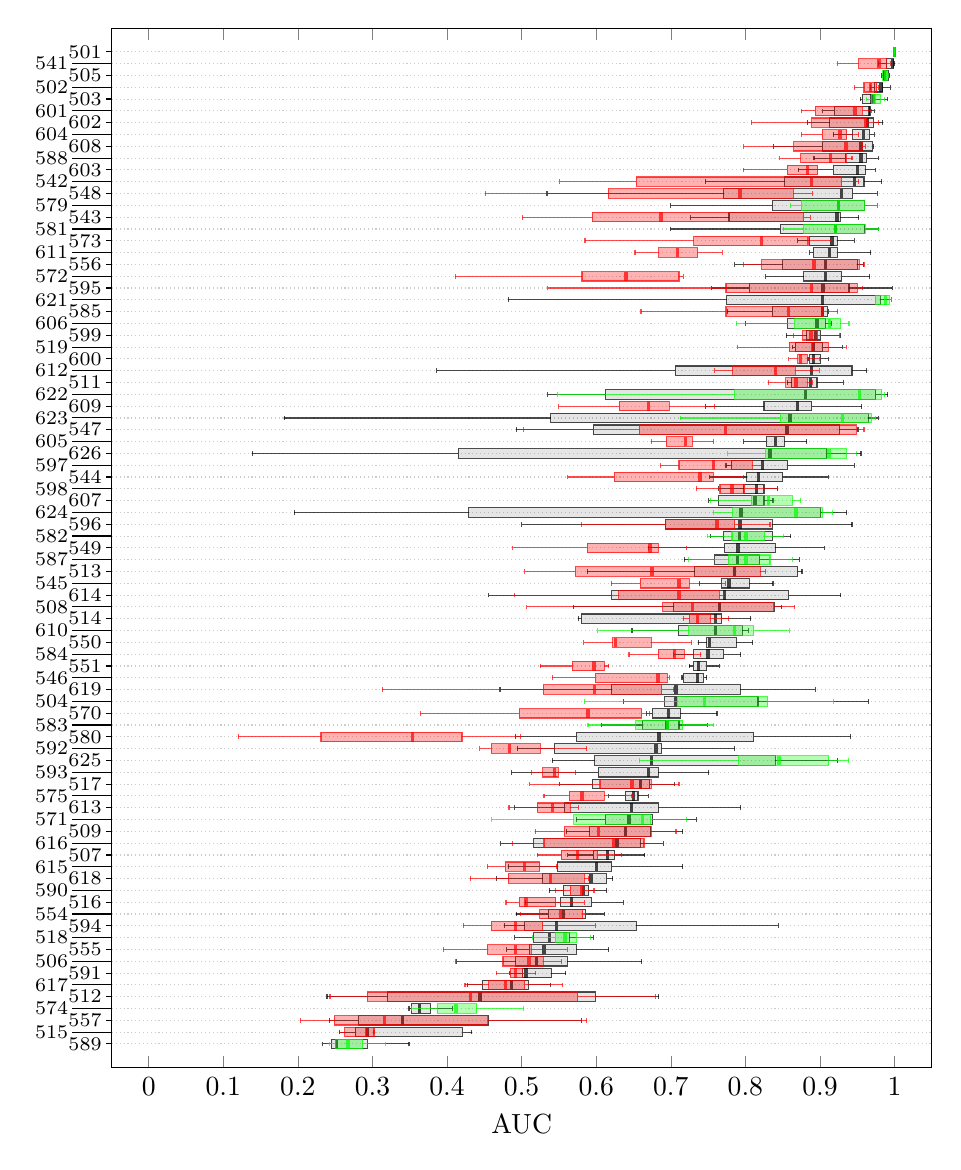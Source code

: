 \begin{tikzpicture}

\begin{axis}[name=mat,
	xmin=-0.05,
	xmax=1.05,
	ymin=-1,
	ymax=87,
	axis on top,
	y=0.15cm,
	width=12cm,
	xlabel={AUC},
	yticklabels={\empty},
	ytick={\empty},
	]
	\addplot[red!50,only marks, mark=o, mark size=0.05cm] coordinates {

	};
\draw[black!20,densely dotted] (axis cs:-0.2,1.0) -- (axis cs:1.2,1.0);
\draw[black!20,densely dotted] (axis cs:-0.2,2.0) -- (axis cs:1.2,2.0);
\draw[black!20,densely dotted] (axis cs:-0.2,3.0) -- (axis cs:1.2,3.0);
\draw[black!20,densely dotted] (axis cs:-0.2,4.0) -- (axis cs:1.2,4.0);
\draw[black!20,densely dotted] (axis cs:-0.2,5.0) -- (axis cs:1.2,5.0);
\draw[black!20,densely dotted] (axis cs:-0.2,6.0) -- (axis cs:1.2,6.0);
\draw[black!20,densely dotted] (axis cs:-0.2,7.0) -- (axis cs:1.2,7.0);
\draw[black!20,densely dotted] (axis cs:-0.2,8.0) -- (axis cs:1.2,8.0);
\draw[black!20,densely dotted] (axis cs:-0.2,9.0) -- (axis cs:1.2,9.0);
\draw[black!20,densely dotted] (axis cs:-0.2,10.0) -- (axis cs:1.2,10.0);
\draw[black!20,densely dotted] (axis cs:-0.2,11.0) -- (axis cs:1.2,11.0);
\draw[black!20,densely dotted] (axis cs:-0.2,12.0) -- (axis cs:1.2,12.0);
\draw[black!20,densely dotted] (axis cs:-0.2,13.0) -- (axis cs:1.2,13.0);
\draw[black!20,densely dotted] (axis cs:-0.2,14.0) -- (axis cs:1.2,14.0);
\draw[black!20,densely dotted] (axis cs:-0.2,15.0) -- (axis cs:1.2,15.0);
\draw[black!20,densely dotted] (axis cs:-0.2,16.0) -- (axis cs:1.2,16.0);
\draw[black!20,densely dotted] (axis cs:-0.2,17.0) -- (axis cs:1.2,17.0);
\draw[black!20,densely dotted] (axis cs:-0.2,18.0) -- (axis cs:1.2,18.0);
\draw[black!20,densely dotted] (axis cs:-0.2,19.0) -- (axis cs:1.2,19.0);
\draw[black!20,densely dotted] (axis cs:-0.2,20.0) -- (axis cs:1.2,20.0);
\draw[black!20,densely dotted] (axis cs:-0.2,21.0) -- (axis cs:1.2,21.0);
\draw[black!20,densely dotted] (axis cs:-0.2,22.0) -- (axis cs:1.2,22.0);
\draw[black!20,densely dotted] (axis cs:-0.2,23.0) -- (axis cs:1.2,23.0);
\draw[black!20,densely dotted] (axis cs:-0.2,24.0) -- (axis cs:1.2,24.0);
\draw[black!20,densely dotted] (axis cs:-0.2,25.0) -- (axis cs:1.2,25.0);
\draw[black!20,densely dotted] (axis cs:-0.2,26.0) -- (axis cs:1.2,26.0);
\draw[black!20,densely dotted] (axis cs:-0.2,27.0) -- (axis cs:1.2,27.0);
\draw[black!20,densely dotted] (axis cs:-0.2,28.0) -- (axis cs:1.2,28.0);
\draw[black!20,densely dotted] (axis cs:-0.2,29.0) -- (axis cs:1.2,29.0);
\draw[black!20,densely dotted] (axis cs:-0.2,30.0) -- (axis cs:1.2,30.0);
\draw[black!20,densely dotted] (axis cs:-0.2,31.0) -- (axis cs:1.2,31.0);
\draw[black!20,densely dotted] (axis cs:-0.2,32.0) -- (axis cs:1.2,32.0);
\draw[black!20,densely dotted] (axis cs:-0.2,33.0) -- (axis cs:1.2,33.0);
\draw[black!20,densely dotted] (axis cs:-0.2,34.0) -- (axis cs:1.2,34.0);
\draw[black!20,densely dotted] (axis cs:-0.2,35.0) -- (axis cs:1.2,35.0);
\draw[black!20,densely dotted] (axis cs:-0.2,36.0) -- (axis cs:1.2,36.0);
\draw[black!20,densely dotted] (axis cs:-0.2,37.0) -- (axis cs:1.2,37.0);
\draw[black!20,densely dotted] (axis cs:-0.2,38.0) -- (axis cs:1.2,38.0);
\draw[black!20,densely dotted] (axis cs:-0.2,39.0) -- (axis cs:1.2,39.0);
\draw[black!20,densely dotted] (axis cs:-0.2,40.0) -- (axis cs:1.2,40.0);
\draw[black!20,densely dotted] (axis cs:-0.2,41.0) -- (axis cs:1.2,41.0);
\draw[black!20,densely dotted] (axis cs:-0.2,42.0) -- (axis cs:1.2,42.0);
\draw[black!20,densely dotted] (axis cs:-0.2,43.0) -- (axis cs:1.2,43.0);
\draw[black!20,densely dotted] (axis cs:-0.2,44.0) -- (axis cs:1.2,44.0);
\draw[black!20,densely dotted] (axis cs:-0.2,45.0) -- (axis cs:1.2,45.0);
\draw[black!20,densely dotted] (axis cs:-0.2,46.0) -- (axis cs:1.2,46.0);
\draw[black!20,densely dotted] (axis cs:-0.2,47.0) -- (axis cs:1.2,47.0);
\draw[black!20,densely dotted] (axis cs:-0.2,48.0) -- (axis cs:1.2,48.0);
\draw[black!20,densely dotted] (axis cs:-0.2,49.0) -- (axis cs:1.2,49.0);
\draw[black!20,densely dotted] (axis cs:-0.2,50.0) -- (axis cs:1.2,50.0);
\draw[black!20,densely dotted] (axis cs:-0.2,51.0) -- (axis cs:1.2,51.0);
\draw[black!20,densely dotted] (axis cs:-0.2,52.0) -- (axis cs:1.2,52.0);
\draw[black!20,densely dotted] (axis cs:-0.2,53.0) -- (axis cs:1.2,53.0);
\draw[black!20,densely dotted] (axis cs:-0.2,54.0) -- (axis cs:1.2,54.0);
\draw[black!20,densely dotted] (axis cs:-0.2,55.0) -- (axis cs:1.2,55.0);
\draw[black!20,densely dotted] (axis cs:-0.2,56.0) -- (axis cs:1.2,56.0);
\draw[black!20,densely dotted] (axis cs:-0.2,57.0) -- (axis cs:1.2,57.0);
\draw[black!20,densely dotted] (axis cs:-0.2,58.0) -- (axis cs:1.2,58.0);
\draw[black!20,densely dotted] (axis cs:-0.2,59.0) -- (axis cs:1.2,59.0);
\draw[black!20,densely dotted] (axis cs:-0.2,60.0) -- (axis cs:1.2,60.0);
\draw[black!20,densely dotted] (axis cs:-0.2,61.0) -- (axis cs:1.2,61.0);
\draw[black!20,densely dotted] (axis cs:-0.2,62.0) -- (axis cs:1.2,62.0);
\draw[black!20,densely dotted] (axis cs:-0.2,63.0) -- (axis cs:1.2,63.0);
\draw[black!20,densely dotted] (axis cs:-0.2,64.0) -- (axis cs:1.2,64.0);
\draw[black!20,densely dotted] (axis cs:-0.2,65.0) -- (axis cs:1.2,65.0);
\draw[black!20,densely dotted] (axis cs:-0.2,66.0) -- (axis cs:1.2,66.0);
\draw[black!20,densely dotted] (axis cs:-0.2,67.0) -- (axis cs:1.2,67.0);
\draw[black!20,densely dotted] (axis cs:-0.2,68.0) -- (axis cs:1.2,68.0);
\draw[black!20,densely dotted] (axis cs:-0.2,69.0) -- (axis cs:1.2,69.0);
\draw[black!20,densely dotted] (axis cs:-0.2,70.0) -- (axis cs:1.2,70.0);
\draw[black!20,densely dotted] (axis cs:-0.2,71.0) -- (axis cs:1.2,71.0);
\draw[black!20,densely dotted] (axis cs:-0.2,72.0) -- (axis cs:1.2,72.0);
\draw[black!20,densely dotted] (axis cs:-0.2,73.0) -- (axis cs:1.2,73.0);
\draw[black!20,densely dotted] (axis cs:-0.2,74.0) -- (axis cs:1.2,74.0);
\draw[black!20,densely dotted] (axis cs:-0.2,75.0) -- (axis cs:1.2,75.0);
\draw[black!20,densely dotted] (axis cs:-0.2,76.0) -- (axis cs:1.2,76.0);
\draw[black!20,densely dotted] (axis cs:-0.2,77.0) -- (axis cs:1.2,77.0);
\draw[black!20,densely dotted] (axis cs:-0.2,78.0) -- (axis cs:1.2,78.0);
\draw[black!20,densely dotted] (axis cs:-0.2,79.0) -- (axis cs:1.2,79.0);
\draw[black!20,densely dotted] (axis cs:-0.2,80.0) -- (axis cs:1.2,80.0);
\draw[black!20,densely dotted] (axis cs:-0.2,81.0) -- (axis cs:1.2,81.0);
\draw[black!20,densely dotted] (axis cs:-0.2,82.0) -- (axis cs:1.2,82.0);
\draw[black!20,densely dotted] (axis cs:-0.2,83.0) -- (axis cs:1.2,83.0);
\draw[black!20,densely dotted] (axis cs:-0.2,84.0) -- (axis cs:1.2,84.0);
\draw[black!20,densely dotted] (axis cs:-0.2,85.0) -- (axis cs:1.2,85.0);
\begin{scope}[fill opacity=0.1,draw opacity=0.7]\draw[fill=black,draw=black] (axis cs:0.245,0.6) rectangle (axis cs:0.293,1.4);
\draw[black] (axis cs:0.233,1.0) -- (axis cs:0.245,1.0);
\draw[black] (axis cs:0.349,1.0) -- (axis cs:0.293,1.0);
\draw[black] (axis cs:0.349,0.8) -- (axis cs:0.349,1.2);
\draw[black] (axis cs:0.233,0.8) -- (axis cs:0.233,1.2);
\draw[very thick,black] (axis cs:0.252,0.6) -- (axis cs:0.252,1.4);
\draw[fill=black,draw=black] (axis cs:0.277,1.6) rectangle (axis cs:0.421,2.4);
\draw[black] (axis cs:0.256,2.0) -- (axis cs:0.277,2.0);
\draw[black] (axis cs:0.433,2.0) -- (axis cs:0.421,2.0);
\draw[black] (axis cs:0.433,1.8) -- (axis cs:0.433,2.2);
\draw[black] (axis cs:0.256,1.8) -- (axis cs:0.256,2.2);
\draw[very thick,black] (axis cs:0.293,1.6) -- (axis cs:0.293,2.4);
\draw[fill=black,draw=black] (axis cs:0.281,2.6) rectangle (axis cs:0.456,3.4);
\draw[black] (axis cs:0.242,3.0) -- (axis cs:0.281,3.0);
\draw[black] (axis cs:0.58,3.0) -- (axis cs:0.456,3.0);
\draw[black] (axis cs:0.58,2.8) -- (axis cs:0.58,3.2);
\draw[black] (axis cs:0.242,2.8) -- (axis cs:0.242,3.2);
\draw[very thick,black] (axis cs:0.34,2.6) -- (axis cs:0.34,3.4);
\draw[fill=black,draw=black] (axis cs:0.352,3.6) rectangle (axis cs:0.378,4.4);
\draw[black] (axis cs:0.349,4.0) -- (axis cs:0.352,4.0);
\draw[black] (axis cs:0.407,4.0) -- (axis cs:0.378,4.0);
\draw[black] (axis cs:0.407,3.8) -- (axis cs:0.407,4.2);
\draw[black] (axis cs:0.349,3.8) -- (axis cs:0.349,4.2);
\draw[very thick,black] (axis cs:0.363,3.6) -- (axis cs:0.363,4.4);
\draw[fill=black,draw=black] (axis cs:0.32,4.6) rectangle (axis cs:0.599,5.4);
\draw[black] (axis cs:0.239,5.0) -- (axis cs:0.32,5.0);
\draw[black] (axis cs:0.684,5.0) -- (axis cs:0.599,5.0);
\draw[black] (axis cs:0.684,4.8) -- (axis cs:0.684,5.2);
\draw[black] (axis cs:0.239,4.8) -- (axis cs:0.239,5.2);
\draw[very thick,black] (axis cs:0.444,4.6) -- (axis cs:0.444,5.4);
\draw[fill=black,draw=black] (axis cs:0.447,5.6) rectangle (axis cs:0.509,6.4);
\draw[black] (axis cs:0.427,6.0) -- (axis cs:0.447,6.0);
\draw[black] (axis cs:0.539,6.0) -- (axis cs:0.509,6.0);
\draw[black] (axis cs:0.539,5.8) -- (axis cs:0.539,6.2);
\draw[black] (axis cs:0.427,5.8) -- (axis cs:0.427,6.2);
\draw[very thick,black] (axis cs:0.486,5.6) -- (axis cs:0.486,6.4);
\draw[fill=black,draw=black] (axis cs:0.501,6.6) rectangle (axis cs:0.54,7.4);
\draw[black] (axis cs:0.484,7.0) -- (axis cs:0.501,7.0);
\draw[black] (axis cs:0.559,7.0) -- (axis cs:0.54,7.0);
\draw[black] (axis cs:0.559,6.8) -- (axis cs:0.559,7.2);
\draw[black] (axis cs:0.484,6.8) -- (axis cs:0.484,7.2);
\draw[very thick,black] (axis cs:0.506,6.6) -- (axis cs:0.506,7.4);
\draw[fill=black,draw=black] (axis cs:0.492,7.6) rectangle (axis cs:0.561,8.4);
\draw[black] (axis cs:0.413,8.0) -- (axis cs:0.492,8.0);
\draw[black] (axis cs:0.661,8.0) -- (axis cs:0.561,8.0);
\draw[black] (axis cs:0.661,7.8) -- (axis cs:0.661,8.2);
\draw[black] (axis cs:0.413,7.8) -- (axis cs:0.413,8.2);
\draw[very thick,black] (axis cs:0.52,7.6) -- (axis cs:0.52,8.4);
\draw[fill=black,draw=black] (axis cs:0.51,8.6) rectangle (axis cs:0.573,9.4);
\draw[black] (axis cs:0.48,9.0) -- (axis cs:0.51,9.0);
\draw[black] (axis cs:0.617,9.0) -- (axis cs:0.573,9.0);
\draw[black] (axis cs:0.617,8.8) -- (axis cs:0.617,9.2);
\draw[black] (axis cs:0.48,8.8) -- (axis cs:0.48,9.2);
\draw[very thick,black] (axis cs:0.53,8.6) -- (axis cs:0.53,9.4);
\draw[fill=black,draw=black] (axis cs:0.516,9.6) rectangle (axis cs:0.564,10.4);
\draw[black] (axis cs:0.491,10.0) -- (axis cs:0.516,10.0);
\draw[black] (axis cs:0.596,10.0) -- (axis cs:0.564,10.0);
\draw[black] (axis cs:0.596,9.8) -- (axis cs:0.596,10.2);
\draw[black] (axis cs:0.491,9.8) -- (axis cs:0.491,10.2);
\draw[very thick,black] (axis cs:0.537,9.6) -- (axis cs:0.537,10.4);
\draw[fill=black,draw=black] (axis cs:0.504,10.6) rectangle (axis cs:0.654,11.4);
\draw[black] (axis cs:0.477,11.0) -- (axis cs:0.504,11.0);
\draw[black] (axis cs:0.844,11.0) -- (axis cs:0.654,11.0);
\draw[black] (axis cs:0.844,10.8) -- (axis cs:0.844,11.2);
\draw[black] (axis cs:0.477,10.8) -- (axis cs:0.477,11.2);
\draw[very thick,black] (axis cs:0.547,10.6) -- (axis cs:0.547,11.4);
\draw[fill=black,draw=black] (axis cs:0.536,11.6) rectangle (axis cs:0.586,12.4);
\draw[black] (axis cs:0.493,12.0) -- (axis cs:0.536,12.0);
\draw[black] (axis cs:0.611,12.0) -- (axis cs:0.586,12.0);
\draw[black] (axis cs:0.611,11.8) -- (axis cs:0.611,12.2);
\draw[black] (axis cs:0.493,11.8) -- (axis cs:0.493,12.2);
\draw[very thick,black] (axis cs:0.556,11.6) -- (axis cs:0.556,12.4);
\draw[fill=black,draw=black] (axis cs:0.552,12.6) rectangle (axis cs:0.594,13.4);
\draw[black] (axis cs:0.505,13.0) -- (axis cs:0.552,13.0);
\draw[black] (axis cs:0.636,13.0) -- (axis cs:0.594,13.0);
\draw[black] (axis cs:0.636,12.8) -- (axis cs:0.636,13.2);
\draw[black] (axis cs:0.505,12.8) -- (axis cs:0.505,13.2);
\draw[very thick,black] (axis cs:0.567,12.6) -- (axis cs:0.567,13.4);
\draw[fill=black,draw=black] (axis cs:0.556,13.6) rectangle (axis cs:0.59,14.4);
\draw[black] (axis cs:0.537,14.0) -- (axis cs:0.556,14.0);
\draw[black] (axis cs:0.614,14.0) -- (axis cs:0.59,14.0);
\draw[black] (axis cs:0.614,13.8) -- (axis cs:0.614,14.2);
\draw[black] (axis cs:0.537,13.8) -- (axis cs:0.537,14.2);
\draw[very thick,black] (axis cs:0.583,13.6) -- (axis cs:0.583,14.4);
\draw[fill=black,draw=black] (axis cs:0.528,14.6) rectangle (axis cs:0.614,15.4);
\draw[black] (axis cs:0.466,15.0) -- (axis cs:0.528,15.0);
\draw[black] (axis cs:0.622,15.0) -- (axis cs:0.614,15.0);
\draw[black] (axis cs:0.622,14.8) -- (axis cs:0.622,15.2);
\draw[black] (axis cs:0.466,14.8) -- (axis cs:0.466,15.2);
\draw[very thick,black] (axis cs:0.593,14.6) -- (axis cs:0.593,15.4);
\draw[fill=black,draw=black] (axis cs:0.548,15.6) rectangle (axis cs:0.621,16.4);
\draw[black] (axis cs:0.482,16.0) -- (axis cs:0.548,16.0);
\draw[black] (axis cs:0.716,16.0) -- (axis cs:0.621,16.0);
\draw[black] (axis cs:0.716,15.8) -- (axis cs:0.716,16.2);
\draw[black] (axis cs:0.482,15.8) -- (axis cs:0.482,16.2);
\draw[very thick,black] (axis cs:0.6,15.6) -- (axis cs:0.6,16.4);
\draw[fill=black,draw=black] (axis cs:0.596,16.6) rectangle (axis cs:0.625,17.4);
\draw[black] (axis cs:0.562,17.0) -- (axis cs:0.596,17.0);
\draw[black] (axis cs:0.665,17.0) -- (axis cs:0.625,17.0);
\draw[black] (axis cs:0.665,16.8) -- (axis cs:0.665,17.2);
\draw[black] (axis cs:0.562,16.8) -- (axis cs:0.562,17.2);
\draw[very thick,black] (axis cs:0.615,16.6) -- (axis cs:0.615,17.4);
\draw[fill=black,draw=black] (axis cs:0.516,17.6) rectangle (axis cs:0.659,18.4);
\draw[black] (axis cs:0.472,18.0) -- (axis cs:0.516,18.0);
\draw[black] (axis cs:0.69,18.0) -- (axis cs:0.659,18.0);
\draw[black] (axis cs:0.69,17.8) -- (axis cs:0.69,18.2);
\draw[black] (axis cs:0.472,17.8) -- (axis cs:0.472,18.2);
\draw[very thick,black] (axis cs:0.628,17.6) -- (axis cs:0.628,18.4);
\draw[fill=black,draw=black] (axis cs:0.591,18.6) rectangle (axis cs:0.673,19.4);
\draw[black] (axis cs:0.56,19.0) -- (axis cs:0.591,19.0);
\draw[black] (axis cs:0.716,19.0) -- (axis cs:0.673,19.0);
\draw[black] (axis cs:0.716,18.8) -- (axis cs:0.716,19.2);
\draw[black] (axis cs:0.56,18.8) -- (axis cs:0.56,19.2);
\draw[very thick,black] (axis cs:0.639,18.6) -- (axis cs:0.639,19.4);
\draw[fill=black,draw=black] (axis cs:0.612,19.6) rectangle (axis cs:0.676,20.4);
\draw[black] (axis cs:0.573,20.0) -- (axis cs:0.612,20.0);
\draw[black] (axis cs:0.734,20.0) -- (axis cs:0.676,20.0);
\draw[black] (axis cs:0.734,19.8) -- (axis cs:0.734,20.2);
\draw[black] (axis cs:0.573,19.8) -- (axis cs:0.573,20.2);
\draw[very thick,black] (axis cs:0.644,19.6) -- (axis cs:0.644,20.4);
\draw[fill=black,draw=black] (axis cs:0.557,20.6) rectangle (axis cs:0.684,21.4);
\draw[black] (axis cs:0.49,21.0) -- (axis cs:0.557,21.0);
\draw[black] (axis cs:0.794,21.0) -- (axis cs:0.684,21.0);
\draw[black] (axis cs:0.794,20.8) -- (axis cs:0.794,21.2);
\draw[black] (axis cs:0.49,20.8) -- (axis cs:0.49,21.2);
\draw[very thick,black] (axis cs:0.647,20.6) -- (axis cs:0.647,21.4);
\draw[fill=black,draw=black] (axis cs:0.639,21.6) rectangle (axis cs:0.656,22.4);
\draw[black] (axis cs:0.617,22.0) -- (axis cs:0.639,22.0);
\draw[black] (axis cs:0.67,22.0) -- (axis cs:0.656,22.0);
\draw[black] (axis cs:0.67,21.8) -- (axis cs:0.67,22.2);
\draw[black] (axis cs:0.617,21.8) -- (axis cs:0.617,22.2);
\draw[very thick,black] (axis cs:0.65,21.6) -- (axis cs:0.65,22.4);
\draw[fill=black,draw=black] (axis cs:0.595,22.6) rectangle (axis cs:0.672,23.4);
\draw[black] (axis cs:0.551,23.0) -- (axis cs:0.595,23.0);
\draw[black] (axis cs:0.705,23.0) -- (axis cs:0.672,23.0);
\draw[black] (axis cs:0.705,22.8) -- (axis cs:0.705,23.2);
\draw[black] (axis cs:0.551,22.8) -- (axis cs:0.551,23.2);
\draw[very thick,black] (axis cs:0.659,22.6) -- (axis cs:0.659,23.4);
\draw[fill=black,draw=black] (axis cs:0.603,23.6) rectangle (axis cs:0.683,24.4);
\draw[black] (axis cs:0.487,24.0) -- (axis cs:0.603,24.0);
\draw[black] (axis cs:0.751,24.0) -- (axis cs:0.683,24.0);
\draw[black] (axis cs:0.751,23.8) -- (axis cs:0.751,24.2);
\draw[black] (axis cs:0.487,23.8) -- (axis cs:0.487,24.2);
\draw[very thick,black] (axis cs:0.67,23.6) -- (axis cs:0.67,24.4);
\draw[fill=black,draw=black] (axis cs:0.598,24.6) rectangle (axis cs:0.84,25.4);
\draw[black] (axis cs:0.541,25.0) -- (axis cs:0.598,25.0);
\draw[black] (axis cs:0.923,25.0) -- (axis cs:0.84,25.0);
\draw[black] (axis cs:0.923,24.8) -- (axis cs:0.923,25.2);
\draw[black] (axis cs:0.541,24.8) -- (axis cs:0.541,25.2);
\draw[very thick,black] (axis cs:0.674,24.6) -- (axis cs:0.674,25.4);
\draw[fill=black,draw=black] (axis cs:0.544,25.6) rectangle (axis cs:0.688,26.4);
\draw[black] (axis cs:0.494,26.0) -- (axis cs:0.544,26.0);
\draw[black] (axis cs:0.786,26.0) -- (axis cs:0.688,26.0);
\draw[black] (axis cs:0.786,25.8) -- (axis cs:0.786,26.2);
\draw[black] (axis cs:0.494,25.8) -- (axis cs:0.494,26.2);
\draw[very thick,black] (axis cs:0.68,25.6) -- (axis cs:0.68,26.4);
\draw[fill=black,draw=black] (axis cs:0.573,26.6) rectangle (axis cs:0.811,27.4);
\draw[black] (axis cs:0.492,27.0) -- (axis cs:0.573,27.0);
\draw[black] (axis cs:0.941,27.0) -- (axis cs:0.811,27.0);
\draw[black] (axis cs:0.941,26.8) -- (axis cs:0.941,27.2);
\draw[black] (axis cs:0.492,26.8) -- (axis cs:0.492,27.2);
\draw[very thick,black] (axis cs:0.684,26.6) -- (axis cs:0.684,27.4);
\draw[fill=black,draw=black] (axis cs:0.662,27.6) rectangle (axis cs:0.711,28.4);
\draw[black] (axis cs:0.607,28.0) -- (axis cs:0.662,28.0);
\draw[black] (axis cs:0.749,28.0) -- (axis cs:0.711,28.0);
\draw[black] (axis cs:0.749,27.8) -- (axis cs:0.749,28.2);
\draw[black] (axis cs:0.607,27.8) -- (axis cs:0.607,28.2);
\draw[very thick,black] (axis cs:0.695,27.6) -- (axis cs:0.695,28.4);
\draw[fill=black,draw=black] (axis cs:0.675,28.6) rectangle (axis cs:0.713,29.4);
\draw[black] (axis cs:0.667,29.0) -- (axis cs:0.675,29.0);
\draw[black] (axis cs:0.762,29.0) -- (axis cs:0.713,29.0);
\draw[black] (axis cs:0.762,28.8) -- (axis cs:0.762,29.2);
\draw[black] (axis cs:0.667,28.8) -- (axis cs:0.667,29.2);
\draw[very thick,black] (axis cs:0.697,28.6) -- (axis cs:0.697,29.4);
\draw[fill=black,draw=black] (axis cs:0.691,29.6) rectangle (axis cs:0.817,30.4);
\draw[black] (axis cs:0.636,30.0) -- (axis cs:0.691,30.0);
\draw[black] (axis cs:0.965,30.0) -- (axis cs:0.817,30.0);
\draw[black] (axis cs:0.965,29.8) -- (axis cs:0.965,30.2);
\draw[black] (axis cs:0.636,29.8) -- (axis cs:0.636,30.2);
\draw[very thick,black] (axis cs:0.706,29.6) -- (axis cs:0.706,30.4);
\draw[fill=black,draw=black] (axis cs:0.621,30.6) rectangle (axis cs:0.793,31.4);
\draw[black] (axis cs:0.471,31.0) -- (axis cs:0.621,31.0);
\draw[black] (axis cs:0.894,31.0) -- (axis cs:0.793,31.0);
\draw[black] (axis cs:0.894,30.8) -- (axis cs:0.894,31.2);
\draw[black] (axis cs:0.471,30.8) -- (axis cs:0.471,31.2);
\draw[very thick,black] (axis cs:0.707,30.6) -- (axis cs:0.707,31.4);
\draw[fill=black,draw=black] (axis cs:0.717,31.6) rectangle (axis cs:0.744,32.4);
\draw[black] (axis cs:0.715,32.0) -- (axis cs:0.717,32.0);
\draw[black] (axis cs:0.748,32.0) -- (axis cs:0.744,32.0);
\draw[black] (axis cs:0.748,31.8) -- (axis cs:0.748,32.2);
\draw[black] (axis cs:0.715,31.8) -- (axis cs:0.715,32.2);
\draw[very thick,black] (axis cs:0.736,31.6) -- (axis cs:0.736,32.4);
\draw[fill=black,draw=black] (axis cs:0.73,32.6) rectangle (axis cs:0.748,33.4);
\draw[black] (axis cs:0.725,33.0) -- (axis cs:0.73,33.0);
\draw[black] (axis cs:0.765,33.0) -- (axis cs:0.748,33.0);
\draw[black] (axis cs:0.765,32.8) -- (axis cs:0.765,33.2);
\draw[black] (axis cs:0.725,32.8) -- (axis cs:0.725,33.2);
\draw[very thick,black] (axis cs:0.737,32.6) -- (axis cs:0.737,33.4);
\draw[fill=black,draw=black] (axis cs:0.731,33.6) rectangle (axis cs:0.771,34.4);
\draw[black] (axis cs:0.704,34.0) -- (axis cs:0.731,34.0);
\draw[black] (axis cs:0.794,34.0) -- (axis cs:0.771,34.0);
\draw[black] (axis cs:0.794,33.8) -- (axis cs:0.794,34.2);
\draw[black] (axis cs:0.704,33.8) -- (axis cs:0.704,34.2);
\draw[very thick,black] (axis cs:0.75,33.6) -- (axis cs:0.75,34.4);
\draw[fill=black,draw=black] (axis cs:0.748,34.6) rectangle (axis cs:0.788,35.4);
\draw[black] (axis cs:0.737,35.0) -- (axis cs:0.748,35.0);
\draw[black] (axis cs:0.81,35.0) -- (axis cs:0.788,35.0);
\draw[black] (axis cs:0.81,34.8) -- (axis cs:0.81,35.2);
\draw[black] (axis cs:0.737,34.8) -- (axis cs:0.737,35.2);
\draw[very thick,black] (axis cs:0.752,34.6) -- (axis cs:0.752,35.4);
\draw[fill=black,draw=black] (axis cs:0.71,35.6) rectangle (axis cs:0.796,36.4);
\draw[black] (axis cs:0.648,36.0) -- (axis cs:0.71,36.0);
\draw[black] (axis cs:0.804,36.0) -- (axis cs:0.796,36.0);
\draw[black] (axis cs:0.804,35.8) -- (axis cs:0.804,36.2);
\draw[black] (axis cs:0.648,35.8) -- (axis cs:0.648,36.2);
\draw[very thick,black] (axis cs:0.76,35.6) -- (axis cs:0.76,36.4);
\draw[fill=black,draw=black] (axis cs:0.58,36.6) rectangle (axis cs:0.768,37.4);
\draw[black] (axis cs:0.576,37.0) -- (axis cs:0.58,37.0);
\draw[black] (axis cs:0.807,37.0) -- (axis cs:0.768,37.0);
\draw[black] (axis cs:0.807,36.8) -- (axis cs:0.807,37.2);
\draw[black] (axis cs:0.576,36.8) -- (axis cs:0.576,37.2);
\draw[very thick,black] (axis cs:0.76,36.6) -- (axis cs:0.76,37.4);
\draw[fill=black,draw=black] (axis cs:0.704,37.6) rectangle (axis cs:0.839,38.4);
\draw[black] (axis cs:0.569,38.0) -- (axis cs:0.704,38.0);
\draw[black] (axis cs:0.849,38.0) -- (axis cs:0.839,38.0);
\draw[black] (axis cs:0.849,37.8) -- (axis cs:0.849,38.2);
\draw[black] (axis cs:0.569,37.8) -- (axis cs:0.569,38.2);
\draw[very thick,black] (axis cs:0.765,37.6) -- (axis cs:0.765,38.4);
\draw[fill=black,draw=black] (axis cs:0.621,38.6) rectangle (axis cs:0.858,39.4);
\draw[black] (axis cs:0.456,39.0) -- (axis cs:0.621,39.0);
\draw[black] (axis cs:0.928,39.0) -- (axis cs:0.858,39.0);
\draw[black] (axis cs:0.928,38.8) -- (axis cs:0.928,39.2);
\draw[black] (axis cs:0.456,38.8) -- (axis cs:0.456,39.2);
\draw[very thick,black] (axis cs:0.772,38.6) -- (axis cs:0.772,39.4);
\draw[fill=black,draw=black] (axis cs:0.768,39.6) rectangle (axis cs:0.805,40.4);
\draw[black] (axis cs:0.738,40.0) -- (axis cs:0.768,40.0);
\draw[black] (axis cs:0.837,40.0) -- (axis cs:0.805,40.0);
\draw[black] (axis cs:0.837,39.8) -- (axis cs:0.837,40.2);
\draw[black] (axis cs:0.738,39.8) -- (axis cs:0.738,40.2);
\draw[very thick,black] (axis cs:0.778,39.6) -- (axis cs:0.778,40.4);
\draw[fill=black,draw=black] (axis cs:0.732,40.6) rectangle (axis cs:0.87,41.4);
\draw[black] (axis cs:0.588,41.0) -- (axis cs:0.732,41.0);
\draw[black] (axis cs:0.876,41.0) -- (axis cs:0.87,41.0);
\draw[black] (axis cs:0.876,40.8) -- (axis cs:0.876,41.2);
\draw[black] (axis cs:0.588,40.8) -- (axis cs:0.588,41.2);
\draw[very thick,black] (axis cs:0.785,40.6) -- (axis cs:0.785,41.4);
\draw[fill=black,draw=black] (axis cs:0.759,41.6) rectangle (axis cs:0.819,42.4);
\draw[black] (axis cs:0.718,42.0) -- (axis cs:0.759,42.0);
\draw[black] (axis cs:0.872,42.0) -- (axis cs:0.819,42.0);
\draw[black] (axis cs:0.872,41.8) -- (axis cs:0.872,42.2);
\draw[black] (axis cs:0.718,41.8) -- (axis cs:0.718,42.2);
\draw[very thick,black] (axis cs:0.789,41.6) -- (axis cs:0.789,42.4);
\draw[fill=black,draw=black] (axis cs:0.772,42.6) rectangle (axis cs:0.84,43.4);
\draw[black] (axis cs:0.67,43.0) -- (axis cs:0.772,43.0);
\draw[black] (axis cs:0.906,43.0) -- (axis cs:0.84,43.0);
\draw[black] (axis cs:0.906,42.8) -- (axis cs:0.906,43.2);
\draw[black] (axis cs:0.67,42.8) -- (axis cs:0.67,43.2);
\draw[very thick,black] (axis cs:0.79,42.6) -- (axis cs:0.79,43.4);
\draw[fill=black,draw=black] (axis cs:0.771,43.6) rectangle (axis cs:0.836,44.4);
\draw[black] (axis cs:0.753,44.0) -- (axis cs:0.771,44.0);
\draw[black] (axis cs:0.861,44.0) -- (axis cs:0.836,44.0);
\draw[black] (axis cs:0.861,43.8) -- (axis cs:0.861,44.2);
\draw[black] (axis cs:0.753,43.8) -- (axis cs:0.753,44.2);
\draw[very thick,black] (axis cs:0.792,43.6) -- (axis cs:0.792,44.4);
\draw[fill=black,draw=black] (axis cs:0.693,44.6) rectangle (axis cs:0.836,45.4);
\draw[black] (axis cs:0.5,45.0) -- (axis cs:0.693,45.0);
\draw[black] (axis cs:0.943,45.0) -- (axis cs:0.836,45.0);
\draw[black] (axis cs:0.943,44.8) -- (axis cs:0.943,45.2);
\draw[black] (axis cs:0.5,44.8) -- (axis cs:0.5,45.2);
\draw[very thick,black] (axis cs:0.793,44.6) -- (axis cs:0.793,45.4);
\draw[fill=black,draw=black] (axis cs:0.429,45.6) rectangle (axis cs:0.901,46.4);
\draw[black] (axis cs:0.195,46.0) -- (axis cs:0.429,46.0);
\draw[black] (axis cs:0.936,46.0) -- (axis cs:0.901,46.0);
\draw[black] (axis cs:0.936,45.8) -- (axis cs:0.936,46.2);
\draw[black] (axis cs:0.195,45.8) -- (axis cs:0.195,46.2);
\draw[very thick,black] (axis cs:0.794,45.6) -- (axis cs:0.794,46.4);
\draw[fill=black,draw=black] (axis cs:0.764,46.6) rectangle (axis cs:0.825,47.4);
\draw[black] (axis cs:0.751,47.0) -- (axis cs:0.764,47.0);
\draw[black] (axis cs:0.837,47.0) -- (axis cs:0.825,47.0);
\draw[black] (axis cs:0.837,46.8) -- (axis cs:0.837,47.2);
\draw[black] (axis cs:0.751,46.8) -- (axis cs:0.751,47.2);
\draw[very thick,black] (axis cs:0.813,46.6) -- (axis cs:0.813,47.4);
\draw[fill=black,draw=black] (axis cs:0.798,47.6) rectangle (axis cs:0.825,48.4);
\draw[black] (axis cs:0.764,48.0) -- (axis cs:0.798,48.0);
\draw[black] (axis cs:0.843,48.0) -- (axis cs:0.825,48.0);
\draw[black] (axis cs:0.843,47.8) -- (axis cs:0.843,48.2);
\draw[black] (axis cs:0.764,47.8) -- (axis cs:0.764,48.2);
\draw[very thick,black] (axis cs:0.815,47.6) -- (axis cs:0.815,48.4);
\draw[fill=black,draw=black] (axis cs:0.802,48.6) rectangle (axis cs:0.85,49.4);
\draw[black] (axis cs:0.752,49.0) -- (axis cs:0.802,49.0);
\draw[black] (axis cs:0.911,49.0) -- (axis cs:0.85,49.0);
\draw[black] (axis cs:0.911,48.8) -- (axis cs:0.911,49.2);
\draw[black] (axis cs:0.752,48.8) -- (axis cs:0.752,49.2);
\draw[very thick,black] (axis cs:0.818,48.6) -- (axis cs:0.818,49.4);
\draw[fill=black,draw=black] (axis cs:0.781,49.6) rectangle (axis cs:0.857,50.4);
\draw[black] (axis cs:0.774,50.0) -- (axis cs:0.781,50.0);
\draw[black] (axis cs:0.946,50.0) -- (axis cs:0.857,50.0);
\draw[black] (axis cs:0.946,49.8) -- (axis cs:0.946,50.2);
\draw[black] (axis cs:0.774,49.8) -- (axis cs:0.774,50.2);
\draw[very thick,black] (axis cs:0.823,49.6) -- (axis cs:0.823,50.4);
\draw[fill=black,draw=black] (axis cs:0.415,50.6) rectangle (axis cs:0.909,51.4);
\draw[black] (axis cs:0.139,51.0) -- (axis cs:0.415,51.0);
\draw[black] (axis cs:0.955,51.0) -- (axis cs:0.909,51.0);
\draw[black] (axis cs:0.955,50.8) -- (axis cs:0.955,51.2);
\draw[black] (axis cs:0.139,50.8) -- (axis cs:0.139,51.2);
\draw[very thick,black] (axis cs:0.833,50.6) -- (axis cs:0.833,51.4);
\draw[fill=black,draw=black] (axis cs:0.828,51.6) rectangle (axis cs:0.852,52.4);
\draw[black] (axis cs:0.798,52.0) -- (axis cs:0.828,52.0);
\draw[black] (axis cs:0.882,52.0) -- (axis cs:0.852,52.0);
\draw[black] (axis cs:0.882,51.8) -- (axis cs:0.882,52.2);
\draw[black] (axis cs:0.798,51.8) -- (axis cs:0.798,52.2);
\draw[very thick,black] (axis cs:0.84,51.6) -- (axis cs:0.84,52.4);
\draw[fill=black,draw=black] (axis cs:0.596,52.6) rectangle (axis cs:0.926,53.4);
\draw[black] (axis cs:0.493,53.0) -- (axis cs:0.596,53.0);
\draw[black] (axis cs:0.951,53.0) -- (axis cs:0.926,53.0);
\draw[black] (axis cs:0.951,52.8) -- (axis cs:0.951,53.2);
\draw[black] (axis cs:0.493,52.8) -- (axis cs:0.493,53.2);
\draw[very thick,black] (axis cs:0.856,52.6) -- (axis cs:0.856,53.4);
\draw[fill=black,draw=black] (axis cs:0.539,53.6) rectangle (axis cs:0.965,54.4);
\draw[black] (axis cs:0.182,54.0) -- (axis cs:0.539,54.0);
\draw[black] (axis cs:0.978,54.0) -- (axis cs:0.965,54.0);
\draw[black] (axis cs:0.978,53.8) -- (axis cs:0.978,54.2);
\draw[black] (axis cs:0.182,53.8) -- (axis cs:0.182,54.2);
\draw[very thick,black] (axis cs:0.86,53.6) -- (axis cs:0.86,54.4);
\draw[fill=black,draw=black] (axis cs:0.825,54.6) rectangle (axis cs:0.889,55.4);
\draw[black] (axis cs:0.746,55.0) -- (axis cs:0.825,55.0);
\draw[black] (axis cs:0.956,55.0) -- (axis cs:0.889,55.0);
\draw[black] (axis cs:0.956,54.8) -- (axis cs:0.956,55.2);
\draw[black] (axis cs:0.746,54.8) -- (axis cs:0.746,55.2);
\draw[very thick,black] (axis cs:0.87,54.6) -- (axis cs:0.87,55.4);
\draw[fill=black,draw=black] (axis cs:0.613,55.6) rectangle (axis cs:0.975,56.4);
\draw[black] (axis cs:0.535,56.0) -- (axis cs:0.613,56.0);
\draw[black] (axis cs:0.991,56.0) -- (axis cs:0.975,56.0);
\draw[black] (axis cs:0.991,55.8) -- (axis cs:0.991,56.2);
\draw[black] (axis cs:0.535,55.8) -- (axis cs:0.535,56.2);
\draw[very thick,black] (axis cs:0.881,55.6) -- (axis cs:0.881,56.4);
\draw[fill=black,draw=black] (axis cs:0.862,56.6) rectangle (axis cs:0.896,57.4);
\draw[black] (axis cs:0.856,57.0) -- (axis cs:0.862,57.0);
\draw[black] (axis cs:0.931,57.0) -- (axis cs:0.896,57.0);
\draw[black] (axis cs:0.931,56.8) -- (axis cs:0.931,57.2);
\draw[black] (axis cs:0.856,56.8) -- (axis cs:0.856,57.2);
\draw[very thick,black] (axis cs:0.887,56.6) -- (axis cs:0.887,57.4);
\draw[fill=black,draw=black] (axis cs:0.706,57.6) rectangle (axis cs:0.943,58.4);
\draw[black] (axis cs:0.386,58.0) -- (axis cs:0.706,58.0);
\draw[black] (axis cs:0.963,58.0) -- (axis cs:0.943,58.0);
\draw[black] (axis cs:0.963,57.8) -- (axis cs:0.963,58.2);
\draw[black] (axis cs:0.386,57.8) -- (axis cs:0.386,58.2);
\draw[very thick,black] (axis cs:0.889,57.6) -- (axis cs:0.889,58.4);
\draw[fill=black,draw=black] (axis cs:0.886,58.6) rectangle (axis cs:0.901,59.4);
\draw[black] (axis cs:0.884,59.0) -- (axis cs:0.886,59.0);
\draw[black] (axis cs:0.911,59.0) -- (axis cs:0.901,59.0);
\draw[black] (axis cs:0.911,58.8) -- (axis cs:0.911,59.2);
\draw[black] (axis cs:0.884,58.8) -- (axis cs:0.884,59.2);
\draw[very thick,black] (axis cs:0.891,58.6) -- (axis cs:0.891,59.4);
\draw[fill=black,draw=black] (axis cs:0.867,59.6) rectangle (axis cs:0.904,60.4);
\draw[black] (axis cs:0.863,60.0) -- (axis cs:0.867,60.0);
\draw[black] (axis cs:0.93,60.0) -- (axis cs:0.904,60.0);
\draw[black] (axis cs:0.93,59.8) -- (axis cs:0.93,60.2);
\draw[black] (axis cs:0.863,59.8) -- (axis cs:0.863,60.2);
\draw[very thick,black] (axis cs:0.891,59.6) -- (axis cs:0.891,60.4);
\draw[fill=black,draw=black] (axis cs:0.882,60.6) rectangle (axis cs:0.901,61.4);
\draw[black] (axis cs:0.855,61.0) -- (axis cs:0.882,61.0);
\draw[black] (axis cs:0.927,61.0) -- (axis cs:0.901,61.0);
\draw[black] (axis cs:0.927,60.8) -- (axis cs:0.927,61.2);
\draw[black] (axis cs:0.855,60.8) -- (axis cs:0.855,61.2);
\draw[very thick,black] (axis cs:0.894,60.6) -- (axis cs:0.894,61.4);
\draw[fill=black,draw=black] (axis cs:0.856,61.6) rectangle (axis cs:0.907,62.4);
\draw[black] (axis cs:0.8,62.0) -- (axis cs:0.856,62.0);
\draw[black] (axis cs:0.916,62.0) -- (axis cs:0.907,62.0);
\draw[black] (axis cs:0.916,61.8) -- (axis cs:0.916,62.2);
\draw[black] (axis cs:0.8,61.8) -- (axis cs:0.8,62.2);
\draw[very thick,black] (axis cs:0.896,61.6) -- (axis cs:0.896,62.4);
\draw[fill=black,draw=black] (axis cs:0.836,62.6) rectangle (axis cs:0.91,63.4);
\draw[black] (axis cs:0.776,63.0) -- (axis cs:0.836,63.0);
\draw[black] (axis cs:0.911,63.0) -- (axis cs:0.91,63.0);
\draw[black] (axis cs:0.911,62.8) -- (axis cs:0.911,63.2);
\draw[black] (axis cs:0.776,62.8) -- (axis cs:0.776,63.2);
\draw[very thick,black] (axis cs:0.903,62.6) -- (axis cs:0.903,63.4);
\draw[fill=black,draw=black] (axis cs:0.775,63.6) rectangle (axis cs:0.981,64.4);
\draw[black] (axis cs:0.482,64.0) -- (axis cs:0.775,64.0);
\draw[black] (axis cs:0.996,64.0) -- (axis cs:0.981,64.0);
\draw[black] (axis cs:0.996,63.8) -- (axis cs:0.996,64.2);
\draw[black] (axis cs:0.482,63.8) -- (axis cs:0.482,64.2);
\draw[very thick,black] (axis cs:0.903,63.6) -- (axis cs:0.903,64.4);
\draw[fill=black,draw=black] (axis cs:0.805,64.6) rectangle (axis cs:0.939,65.4);
\draw[black] (axis cs:0.755,65.0) -- (axis cs:0.805,65.0);
\draw[black] (axis cs:0.997,65.0) -- (axis cs:0.939,65.0);
\draw[black] (axis cs:0.997,64.8) -- (axis cs:0.997,65.2);
\draw[black] (axis cs:0.755,64.8) -- (axis cs:0.755,65.2);
\draw[very thick,black] (axis cs:0.904,64.6) -- (axis cs:0.904,65.4);
\draw[fill=black,draw=black] (axis cs:0.878,65.6) rectangle (axis cs:0.929,66.4);
\draw[black] (axis cs:0.827,66.0) -- (axis cs:0.878,66.0);
\draw[black] (axis cs:0.967,66.0) -- (axis cs:0.929,66.0);
\draw[black] (axis cs:0.967,65.8) -- (axis cs:0.967,66.2);
\draw[black] (axis cs:0.827,65.8) -- (axis cs:0.827,66.2);
\draw[very thick,black] (axis cs:0.907,65.6) -- (axis cs:0.907,66.4);
\draw[fill=black,draw=black] (axis cs:0.85,66.6) rectangle (axis cs:0.95,67.4);
\draw[black] (axis cs:0.786,67.0) -- (axis cs:0.85,67.0);
\draw[black] (axis cs:0.958,67.0) -- (axis cs:0.95,67.0);
\draw[black] (axis cs:0.958,66.8) -- (axis cs:0.958,67.2);
\draw[black] (axis cs:0.786,66.8) -- (axis cs:0.786,67.2);
\draw[very thick,black] (axis cs:0.907,66.6) -- (axis cs:0.907,67.4);
\draw[fill=black,draw=black] (axis cs:0.891,67.6) rectangle (axis cs:0.924,68.4);
\draw[black] (axis cs:0.886,68.0) -- (axis cs:0.891,68.0);
\draw[black] (axis cs:0.968,68.0) -- (axis cs:0.924,68.0);
\draw[black] (axis cs:0.968,67.8) -- (axis cs:0.968,68.2);
\draw[black] (axis cs:0.886,67.8) -- (axis cs:0.886,68.2);
\draw[very thick,black] (axis cs:0.913,67.6) -- (axis cs:0.913,68.4);
\draw[fill=black,draw=black] (axis cs:0.886,68.6) rectangle (axis cs:0.923,69.4);
\draw[black] (axis cs:0.87,69.0) -- (axis cs:0.886,69.0);
\draw[black] (axis cs:0.946,69.0) -- (axis cs:0.923,69.0);
\draw[black] (axis cs:0.946,68.8) -- (axis cs:0.946,69.2);
\draw[black] (axis cs:0.87,68.8) -- (axis cs:0.87,69.2);
\draw[very thick,black] (axis cs:0.916,68.6) -- (axis cs:0.916,69.4);
\draw[fill=black,draw=black] (axis cs:0.847,69.6) rectangle (axis cs:0.96,70.4);
\draw[black] (axis cs:0.7,70.0) -- (axis cs:0.847,70.0);
\draw[black] (axis cs:0.978,70.0) -- (axis cs:0.96,70.0);
\draw[black] (axis cs:0.978,69.8) -- (axis cs:0.978,70.2);
\draw[black] (axis cs:0.7,69.8) -- (axis cs:0.7,70.2);
\draw[very thick,black] (axis cs:0.921,69.6) -- (axis cs:0.921,70.4);
\draw[fill=black,draw=black] (axis cs:0.778,70.6) rectangle (axis cs:0.927,71.4);
\draw[black] (axis cs:0.727,71.0) -- (axis cs:0.778,71.0);
\draw[black] (axis cs:0.952,71.0) -- (axis cs:0.927,71.0);
\draw[black] (axis cs:0.952,70.8) -- (axis cs:0.952,71.2);
\draw[black] (axis cs:0.727,70.8) -- (axis cs:0.727,71.2);
\draw[very thick,black] (axis cs:0.923,70.6) -- (axis cs:0.923,71.4);
\draw[fill=black,draw=black] (axis cs:0.836,71.6) rectangle (axis cs:0.96,72.4);
\draw[black] (axis cs:0.7,72.0) -- (axis cs:0.836,72.0);
\draw[black] (axis cs:0.977,72.0) -- (axis cs:0.96,72.0);
\draw[black] (axis cs:0.977,71.8) -- (axis cs:0.977,72.2);
\draw[black] (axis cs:0.7,71.8) -- (axis cs:0.7,72.2);
\draw[very thick,black] (axis cs:0.925,71.6) -- (axis cs:0.925,72.4);
\draw[fill=black,draw=black] (axis cs:0.771,72.6) rectangle (axis cs:0.944,73.4);
\draw[black] (axis cs:0.534,73.0) -- (axis cs:0.771,73.0);
\draw[black] (axis cs:0.977,73.0) -- (axis cs:0.944,73.0);
\draw[black] (axis cs:0.977,72.8) -- (axis cs:0.977,73.2);
\draw[black] (axis cs:0.534,72.8) -- (axis cs:0.534,73.2);
\draw[very thick,black] (axis cs:0.929,72.6) -- (axis cs:0.929,73.4);
\draw[fill=black,draw=black] (axis cs:0.853,73.6) rectangle (axis cs:0.959,74.4);
\draw[black] (axis cs:0.746,74.0) -- (axis cs:0.853,74.0);
\draw[black] (axis cs:0.983,74.0) -- (axis cs:0.959,74.0);
\draw[black] (axis cs:0.983,73.8) -- (axis cs:0.983,74.2);
\draw[black] (axis cs:0.746,73.8) -- (axis cs:0.746,74.2);
\draw[very thick,black] (axis cs:0.946,73.6) -- (axis cs:0.946,74.4);
\draw[fill=black,draw=black] (axis cs:0.918,74.6) rectangle (axis cs:0.961,75.4);
\draw[black] (axis cs:0.871,75.0) -- (axis cs:0.918,75.0);
\draw[black] (axis cs:0.974,75.0) -- (axis cs:0.961,75.0);
\draw[black] (axis cs:0.974,74.8) -- (axis cs:0.974,75.2);
\draw[black] (axis cs:0.871,74.8) -- (axis cs:0.871,75.2);
\draw[very thick,black] (axis cs:0.95,74.6) -- (axis cs:0.95,75.4);
\draw[fill=black,draw=black] (axis cs:0.934,75.6) rectangle (axis cs:0.963,76.4);
\draw[black] (axis cs:0.892,76.0) -- (axis cs:0.934,76.0);
\draw[black] (axis cs:0.978,76.0) -- (axis cs:0.963,76.0);
\draw[black] (axis cs:0.978,75.8) -- (axis cs:0.978,76.2);
\draw[black] (axis cs:0.892,75.8) -- (axis cs:0.892,76.2);
\draw[very thick,black] (axis cs:0.955,75.6) -- (axis cs:0.955,76.4);
\draw[fill=black,draw=black] (axis cs:0.903,76.6) rectangle (axis cs:0.971,77.4);
\draw[black] (axis cs:0.838,77.0) -- (axis cs:0.903,77.0);
\draw[black] (axis cs:0.972,77.0) -- (axis cs:0.971,77.0);
\draw[black] (axis cs:0.972,76.8) -- (axis cs:0.972,77.2);
\draw[black] (axis cs:0.838,76.8) -- (axis cs:0.838,77.2);
\draw[very thick,black] (axis cs:0.955,76.6) -- (axis cs:0.955,77.4);
\draw[fill=black,draw=black] (axis cs:0.944,77.6) rectangle (axis cs:0.967,78.4);
\draw[black] (axis cs:0.918,78.0) -- (axis cs:0.944,78.0);
\draw[black] (axis cs:0.973,78.0) -- (axis cs:0.967,78.0);
\draw[black] (axis cs:0.973,77.8) -- (axis cs:0.973,78.2);
\draw[black] (axis cs:0.918,77.8) -- (axis cs:0.918,78.2);
\draw[very thick,black] (axis cs:0.958,77.6) -- (axis cs:0.958,78.4);
\draw[fill=black,draw=black] (axis cs:0.913,78.6) rectangle (axis cs:0.972,79.4);
\draw[black] (axis cs:0.883,79.0) -- (axis cs:0.913,79.0);
\draw[black] (axis cs:0.984,79.0) -- (axis cs:0.972,79.0);
\draw[black] (axis cs:0.984,78.8) -- (axis cs:0.984,79.2);
\draw[black] (axis cs:0.883,78.8) -- (axis cs:0.883,79.2);
\draw[very thick,black] (axis cs:0.964,78.6) -- (axis cs:0.964,79.4);
\draw[fill=black,draw=black] (axis cs:0.919,79.6) rectangle (axis cs:0.967,80.4);
\draw[black] (axis cs:0.904,80.0) -- (axis cs:0.919,80.0);
\draw[black] (axis cs:0.973,80.0) -- (axis cs:0.967,80.0);
\draw[black] (axis cs:0.973,79.8) -- (axis cs:0.973,80.2);
\draw[black] (axis cs:0.904,79.8) -- (axis cs:0.904,80.2);
\draw[very thick,black] (axis cs:0.966,79.6) -- (axis cs:0.966,80.4);
\draw[fill=black,draw=black] (axis cs:0.957,80.6) rectangle (axis cs:0.973,81.4);
\draw[black] (axis cs:0.954,81.0) -- (axis cs:0.957,81.0);
\draw[black] (axis cs:0.99,81.0) -- (axis cs:0.973,81.0);
\draw[black] (axis cs:0.99,80.8) -- (axis cs:0.99,81.2);
\draw[black] (axis cs:0.954,80.8) -- (axis cs:0.954,81.2);
\draw[very thick,black] (axis cs:0.97,80.6) -- (axis cs:0.97,81.4);
\draw[fill=black,draw=black] (axis cs:0.973,81.6) rectangle (axis cs:0.984,82.4);
\draw[black] (axis cs:0.968,82.0) -- (axis cs:0.973,82.0);
\draw[black] (axis cs:0.994,82.0) -- (axis cs:0.984,82.0);
\draw[black] (axis cs:0.994,81.8) -- (axis cs:0.994,82.2);
\draw[black] (axis cs:0.968,81.8) -- (axis cs:0.968,82.2);
\draw[very thick,black] (axis cs:0.982,81.6) -- (axis cs:0.982,82.4);
\draw[fill=black,draw=black] (axis cs:0.985,82.6) rectangle (axis cs:0.992,83.4);
\draw[black] (axis cs:0.983,83.0) -- (axis cs:0.985,83.0);
\draw[black] (axis cs:0.993,83.0) -- (axis cs:0.992,83.0);
\draw[black] (axis cs:0.993,82.8) -- (axis cs:0.993,83.2);
\draw[black] (axis cs:0.983,82.8) -- (axis cs:0.983,83.2);
\draw[very thick,black] (axis cs:0.987,82.6) -- (axis cs:0.987,83.4);
\draw[fill=black,draw=black] (axis cs:0.989,83.6) rectangle (axis cs:0.999,84.4);
\draw[black] (axis cs:0.979,84.0) -- (axis cs:0.989,84.0);
\draw[black] (axis cs:1.0,84.0) -- (axis cs:0.999,84.0);
\draw[black] (axis cs:1.0,83.8) -- (axis cs:1.0,84.2);
\draw[black] (axis cs:0.979,83.8) -- (axis cs:0.979,84.2);
\draw[very thick,black] (axis cs:0.997,83.6) -- (axis cs:0.997,84.4);
\draw[fill=black,draw=black] (axis cs:1.0,84.6) rectangle (axis cs:1.0,85.4);
\draw[black] (axis cs:1.0,85.0) -- (axis cs:1.0,85.0);
\draw[black] (axis cs:1.0,85.0) -- (axis cs:1.0,85.0);
\draw[black] (axis cs:1.0,84.8) -- (axis cs:1.0,85.2);
\draw[black] (axis cs:1.0,84.8) -- (axis cs:1.0,85.2);
\draw[very thick,black] (axis cs:1.0,84.6) -- (axis cs:1.0,85.4);
\end{scope}\begin{scope}[fill opacity=0.3,draw opacity=0.7]\draw[fill=green,draw=green] (axis cs:0.25,0.6) rectangle (axis cs:0.287,1.4);
\draw[green] (axis cs:0.242,1.0) -- (axis cs:0.25,1.0);
\draw[green] (axis cs:0.317,1.0) -- (axis cs:0.287,1.0);
\draw[green] (axis cs:0.317,0.8) -- (axis cs:0.317,1.2);
\draw[green] (axis cs:0.242,0.8) -- (axis cs:0.242,1.2);
\draw[very thick,green] (axis cs:0.267,0.6) -- (axis cs:0.267,1.4);
\draw[fill=red,draw=red] (axis cs:0.263,1.6) rectangle (axis cs:0.302,2.4);
\draw[red] (axis cs:0.256,2.0) -- (axis cs:0.263,2.0);
\draw[red] (axis cs:0.302,2.0) -- (axis cs:0.302,2.0);
\draw[red] (axis cs:0.302,1.8) -- (axis cs:0.302,2.2);
\draw[red] (axis cs:0.256,1.8) -- (axis cs:0.256,2.2);
\draw[very thick,red] (axis cs:0.292,1.6) -- (axis cs:0.292,2.4);
\draw[fill=red,draw=red] (axis cs:0.249,2.6) rectangle (axis cs:0.454,3.4);
\draw[red] (axis cs:0.203,3.0) -- (axis cs:0.249,3.0);
\draw[red] (axis cs:0.587,3.0) -- (axis cs:0.454,3.0);
\draw[red] (axis cs:0.587,2.8) -- (axis cs:0.587,3.2);
\draw[red] (axis cs:0.203,2.8) -- (axis cs:0.203,3.2);
\draw[very thick,red] (axis cs:0.316,2.6) -- (axis cs:0.316,3.4);
\draw[fill=green,draw=green] (axis cs:0.387,3.6) rectangle (axis cs:0.44,4.4);
\draw[green] (axis cs:0.352,4.0) -- (axis cs:0.387,4.0);
\draw[green] (axis cs:0.503,4.0) -- (axis cs:0.44,4.0);
\draw[green] (axis cs:0.503,3.8) -- (axis cs:0.503,4.2);
\draw[green] (axis cs:0.352,3.8) -- (axis cs:0.352,4.2);
\draw[very thick,green] (axis cs:0.412,3.6) -- (axis cs:0.412,4.4);
\draw[fill=red,draw=red] (axis cs:0.293,4.6) rectangle (axis cs:0.575,5.4);
\draw[red] (axis cs:0.243,5.0) -- (axis cs:0.293,5.0);
\draw[red] (axis cs:0.679,5.0) -- (axis cs:0.575,5.0);
\draw[red] (axis cs:0.679,4.8) -- (axis cs:0.679,5.2);
\draw[red] (axis cs:0.243,4.8) -- (axis cs:0.243,5.2);
\draw[very thick,red] (axis cs:0.431,4.6) -- (axis cs:0.431,5.4);
\draw[fill=red,draw=red] (axis cs:0.456,5.6) rectangle (axis cs:0.504,6.4);
\draw[red] (axis cs:0.424,6.0) -- (axis cs:0.456,6.0);
\draw[red] (axis cs:0.555,6.0) -- (axis cs:0.504,6.0);
\draw[red] (axis cs:0.555,5.8) -- (axis cs:0.555,6.2);
\draw[red] (axis cs:0.424,5.8) -- (axis cs:0.424,6.2);
\draw[very thick,red] (axis cs:0.478,5.6) -- (axis cs:0.478,6.4);
\draw[fill=red,draw=red] (axis cs:0.485,6.6) rectangle (axis cs:0.501,7.4);
\draw[red] (axis cs:0.466,7.0) -- (axis cs:0.485,7.0);
\draw[red] (axis cs:0.519,7.0) -- (axis cs:0.501,7.0);
\draw[red] (axis cs:0.519,6.8) -- (axis cs:0.519,7.2);
\draw[red] (axis cs:0.466,6.8) -- (axis cs:0.466,7.2);
\draw[very thick,red] (axis cs:0.492,6.6) -- (axis cs:0.492,7.4);
\draw[fill=red,draw=red] (axis cs:0.475,7.6) rectangle (axis cs:0.529,8.4);
\draw[red] (axis cs:0.411,8.0) -- (axis cs:0.475,8.0);
\draw[red] (axis cs:0.554,8.0) -- (axis cs:0.529,8.0);
\draw[red] (axis cs:0.554,7.8) -- (axis cs:0.554,8.2);
\draw[red] (axis cs:0.411,7.8) -- (axis cs:0.411,8.2);
\draw[very thick,red] (axis cs:0.51,7.6) -- (axis cs:0.51,8.4);
\draw[fill=red,draw=red] (axis cs:0.454,8.6) rectangle (axis cs:0.513,9.4);
\draw[red] (axis cs:0.395,9.0) -- (axis cs:0.454,9.0);
\draw[red] (axis cs:0.561,9.0) -- (axis cs:0.513,9.0);
\draw[red] (axis cs:0.561,8.8) -- (axis cs:0.561,9.2);
\draw[red] (axis cs:0.395,8.8) -- (axis cs:0.395,9.2);
\draw[very thick,red] (axis cs:0.492,8.6) -- (axis cs:0.492,9.4);
\draw[fill=green,draw=green] (axis cs:0.545,9.6) rectangle (axis cs:0.573,10.4);
\draw[green] (axis cs:0.515,10.0) -- (axis cs:0.545,10.0);
\draw[green] (axis cs:0.592,10.0) -- (axis cs:0.573,10.0);
\draw[green] (axis cs:0.592,9.8) -- (axis cs:0.592,10.2);
\draw[green] (axis cs:0.515,9.8) -- (axis cs:0.515,10.2);
\draw[very thick,green] (axis cs:0.558,9.6) -- (axis cs:0.558,10.4);
\draw[fill=red,draw=red] (axis cs:0.459,10.6) rectangle (axis cs:0.528,11.4);
\draw[red] (axis cs:0.422,11.0) -- (axis cs:0.459,11.0);
\draw[red] (axis cs:0.599,11.0) -- (axis cs:0.528,11.0);
\draw[red] (axis cs:0.599,10.8) -- (axis cs:0.599,11.2);
\draw[red] (axis cs:0.422,10.8) -- (axis cs:0.422,11.2);
\draw[very thick,red] (axis cs:0.492,10.6) -- (axis cs:0.492,11.4);
\draw[fill=red,draw=red] (axis cs:0.524,11.6) rectangle (axis cs:0.582,12.4);
\draw[red] (axis cs:0.498,12.0) -- (axis cs:0.524,12.0);
\draw[red] (axis cs:0.586,12.0) -- (axis cs:0.582,12.0);
\draw[red] (axis cs:0.586,11.8) -- (axis cs:0.586,12.2);
\draw[red] (axis cs:0.498,11.8) -- (axis cs:0.498,12.2);
\draw[very thick,red] (axis cs:0.552,11.6) -- (axis cs:0.552,12.4);
\draw[fill=red,draw=red] (axis cs:0.497,12.6) rectangle (axis cs:0.546,13.4);
\draw[red] (axis cs:0.479,13.0) -- (axis cs:0.497,13.0);
\draw[red] (axis cs:0.584,13.0) -- (axis cs:0.546,13.0);
\draw[red] (axis cs:0.584,12.8) -- (axis cs:0.584,13.2);
\draw[red] (axis cs:0.479,12.8) -- (axis cs:0.479,13.2);
\draw[very thick,red] (axis cs:0.506,12.6) -- (axis cs:0.506,13.4);
\draw[fill=red,draw=red] (axis cs:0.565,13.6) rectangle (axis cs:0.583,14.4);
\draw[red] (axis cs:0.546,14.0) -- (axis cs:0.565,14.0);
\draw[red] (axis cs:0.597,14.0) -- (axis cs:0.583,14.0);
\draw[red] (axis cs:0.597,13.8) -- (axis cs:0.597,14.2);
\draw[red] (axis cs:0.546,13.8) -- (axis cs:0.546,14.2);
\draw[very thick,red] (axis cs:0.58,13.6) -- (axis cs:0.58,14.4);
\draw[fill=red,draw=red] (axis cs:0.482,14.6) rectangle (axis cs:0.584,15.4);
\draw[red] (axis cs:0.431,15.0) -- (axis cs:0.482,15.0);
\draw[red] (axis cs:0.59,15.0) -- (axis cs:0.584,15.0);
\draw[red] (axis cs:0.59,14.8) -- (axis cs:0.59,15.2);
\draw[red] (axis cs:0.431,14.8) -- (axis cs:0.431,15.2);
\draw[very thick,red] (axis cs:0.539,14.6) -- (axis cs:0.539,15.4);
\draw[fill=red,draw=red] (axis cs:0.478,15.6) rectangle (axis cs:0.524,16.4);
\draw[red] (axis cs:0.454,16.0) -- (axis cs:0.478,16.0);
\draw[red] (axis cs:0.547,16.0) -- (axis cs:0.524,16.0);
\draw[red] (axis cs:0.547,15.8) -- (axis cs:0.547,16.2);
\draw[red] (axis cs:0.454,15.8) -- (axis cs:0.454,16.2);
\draw[very thick,red] (axis cs:0.504,15.6) -- (axis cs:0.504,16.4);
\draw[fill=red,draw=red] (axis cs:0.553,16.6) rectangle (axis cs:0.602,17.4);
\draw[red] (axis cs:0.521,17.0) -- (axis cs:0.553,17.0);
\draw[red] (axis cs:0.634,17.0) -- (axis cs:0.602,17.0);
\draw[red] (axis cs:0.634,16.8) -- (axis cs:0.634,17.2);
\draw[red] (axis cs:0.521,16.8) -- (axis cs:0.521,17.2);
\draw[very thick,red] (axis cs:0.575,16.6) -- (axis cs:0.575,17.4);
\draw[fill=red,draw=red] (axis cs:0.53,17.6) rectangle (axis cs:0.664,18.4);
\draw[red] (axis cs:0.488,18.0) -- (axis cs:0.53,18.0);
\draw[red] (axis cs:0.69,18.0) -- (axis cs:0.664,18.0);
\draw[red] (axis cs:0.69,17.8) -- (axis cs:0.69,18.2);
\draw[red] (axis cs:0.488,17.8) -- (axis cs:0.488,18.2);
\draw[very thick,red] (axis cs:0.624,17.6) -- (axis cs:0.624,18.4);
\draw[fill=red,draw=red] (axis cs:0.557,18.6) rectangle (axis cs:0.674,19.4);
\draw[red] (axis cs:0.518,19.0) -- (axis cs:0.557,19.0);
\draw[red] (axis cs:0.707,19.0) -- (axis cs:0.674,19.0);
\draw[red] (axis cs:0.707,18.8) -- (axis cs:0.707,19.2);
\draw[red] (axis cs:0.518,18.8) -- (axis cs:0.518,19.2);
\draw[very thick,red] (axis cs:0.603,18.6) -- (axis cs:0.603,19.4);
\draw[fill=green,draw=green] (axis cs:0.57,19.6) rectangle (axis cs:0.673,20.4);
\draw[green] (axis cs:0.46,20.0) -- (axis cs:0.57,20.0);
\draw[green] (axis cs:0.721,20.0) -- (axis cs:0.673,20.0);
\draw[green] (axis cs:0.721,19.8) -- (axis cs:0.721,20.2);
\draw[green] (axis cs:0.46,19.8) -- (axis cs:0.46,20.2);
\draw[very thick,green] (axis cs:0.662,19.6) -- (axis cs:0.662,20.4);
\draw[fill=red,draw=red] (axis cs:0.521,20.6) rectangle (axis cs:0.565,21.4);
\draw[red] (axis cs:0.483,21.0) -- (axis cs:0.521,21.0);
\draw[red] (axis cs:0.576,21.0) -- (axis cs:0.565,21.0);
\draw[red] (axis cs:0.576,20.8) -- (axis cs:0.576,21.2);
\draw[red] (axis cs:0.483,20.8) -- (axis cs:0.483,21.2);
\draw[very thick,red] (axis cs:0.541,20.6) -- (axis cs:0.541,21.4);
\draw[fill=red,draw=red] (axis cs:0.564,21.6) rectangle (axis cs:0.611,22.4);
\draw[red] (axis cs:0.53,22.0) -- (axis cs:0.564,22.0);
\draw[red] (axis cs:0.648,22.0) -- (axis cs:0.611,22.0);
\draw[red] (axis cs:0.648,21.8) -- (axis cs:0.648,22.2);
\draw[red] (axis cs:0.53,21.8) -- (axis cs:0.53,22.2);
\draw[very thick,red] (axis cs:0.581,21.6) -- (axis cs:0.581,22.4);
\draw[fill=red,draw=red] (axis cs:0.605,22.6) rectangle (axis cs:0.674,23.4);
\draw[red] (axis cs:0.511,23.0) -- (axis cs:0.605,23.0);
\draw[red] (axis cs:0.711,23.0) -- (axis cs:0.674,23.0);
\draw[red] (axis cs:0.711,22.8) -- (axis cs:0.711,23.2);
\draw[red] (axis cs:0.511,22.8) -- (axis cs:0.511,23.2);
\draw[very thick,red] (axis cs:0.648,22.6) -- (axis cs:0.648,23.4);
\draw[fill=red,draw=red] (axis cs:0.528,23.6) rectangle (axis cs:0.549,24.4);
\draw[red] (axis cs:0.513,24.0) -- (axis cs:0.528,24.0);
\draw[red] (axis cs:0.572,24.0) -- (axis cs:0.549,24.0);
\draw[red] (axis cs:0.572,23.8) -- (axis cs:0.572,24.2);
\draw[red] (axis cs:0.513,23.8) -- (axis cs:0.513,24.2);
\draw[very thick,red] (axis cs:0.544,23.6) -- (axis cs:0.544,24.4);
\draw[fill=green,draw=green] (axis cs:0.791,24.6) rectangle (axis cs:0.912,25.4);
\draw[green] (axis cs:0.658,25.0) -- (axis cs:0.791,25.0);
\draw[green] (axis cs:0.938,25.0) -- (axis cs:0.912,25.0);
\draw[green] (axis cs:0.938,24.8) -- (axis cs:0.938,25.2);
\draw[green] (axis cs:0.658,24.8) -- (axis cs:0.658,25.2);
\draw[very thick,green] (axis cs:0.845,24.6) -- (axis cs:0.845,25.4);
\draw[fill=red,draw=red] (axis cs:0.459,25.6) rectangle (axis cs:0.525,26.4);
\draw[red] (axis cs:0.444,26.0) -- (axis cs:0.459,26.0);
\draw[red] (axis cs:0.587,26.0) -- (axis cs:0.525,26.0);
\draw[red] (axis cs:0.587,25.8) -- (axis cs:0.587,26.2);
\draw[red] (axis cs:0.444,25.8) -- (axis cs:0.444,26.2);
\draw[very thick,red] (axis cs:0.484,25.6) -- (axis cs:0.484,26.4);
\draw[fill=red,draw=red] (axis cs:0.231,26.6) rectangle (axis cs:0.42,27.4);
\draw[red] (axis cs:0.12,27.0) -- (axis cs:0.231,27.0);
\draw[red] (axis cs:0.499,27.0) -- (axis cs:0.42,27.0);
\draw[red] (axis cs:0.499,26.8) -- (axis cs:0.499,27.2);
\draw[red] (axis cs:0.12,26.8) -- (axis cs:0.12,27.2);
\draw[very thick,red] (axis cs:0.354,26.6) -- (axis cs:0.354,27.4);
\draw[fill=green,draw=green] (axis cs:0.653,27.6) rectangle (axis cs:0.716,28.4);
\draw[green] (axis cs:0.589,28.0) -- (axis cs:0.653,28.0);
\draw[green] (axis cs:0.757,28.0) -- (axis cs:0.716,28.0);
\draw[green] (axis cs:0.757,27.8) -- (axis cs:0.757,28.2);
\draw[green] (axis cs:0.589,27.8) -- (axis cs:0.589,28.2);
\draw[very thick,green] (axis cs:0.696,27.6) -- (axis cs:0.696,28.4);
\draw[fill=red,draw=red] (axis cs:0.497,28.6) rectangle (axis cs:0.661,29.4);
\draw[red] (axis cs:0.364,29.0) -- (axis cs:0.497,29.0);
\draw[red] (axis cs:0.672,29.0) -- (axis cs:0.661,29.0);
\draw[red] (axis cs:0.672,28.8) -- (axis cs:0.672,29.2);
\draw[red] (axis cs:0.364,28.8) -- (axis cs:0.364,29.2);
\draw[very thick,red] (axis cs:0.589,28.6) -- (axis cs:0.589,29.4);
\draw[fill=green,draw=green] (axis cs:0.709,29.6) rectangle (axis cs:0.83,30.4);
\draw[green] (axis cs:0.584,30.0) -- (axis cs:0.709,30.0);
\draw[green] (axis cs:0.918,30.0) -- (axis cs:0.83,30.0);
\draw[green] (axis cs:0.918,29.8) -- (axis cs:0.918,30.2);
\draw[green] (axis cs:0.584,29.8) -- (axis cs:0.584,30.2);
\draw[very thick,green] (axis cs:0.745,29.6) -- (axis cs:0.745,30.4);
\draw[fill=red,draw=red] (axis cs:0.529,30.6) rectangle (axis cs:0.688,31.4);
\draw[red] (axis cs:0.313,31.0) -- (axis cs:0.529,31.0);
\draw[red] (axis cs:0.704,31.0) -- (axis cs:0.688,31.0);
\draw[red] (axis cs:0.704,30.8) -- (axis cs:0.704,31.2);
\draw[red] (axis cs:0.313,30.8) -- (axis cs:0.313,31.2);
\draw[very thick,red] (axis cs:0.598,30.6) -- (axis cs:0.598,31.4);
\draw[fill=red,draw=red] (axis cs:0.599,31.6) rectangle (axis cs:0.695,32.4);
\draw[red] (axis cs:0.541,32.0) -- (axis cs:0.599,32.0);
\draw[red] (axis cs:0.698,32.0) -- (axis cs:0.695,32.0);
\draw[red] (axis cs:0.698,31.8) -- (axis cs:0.698,32.2);
\draw[red] (axis cs:0.541,31.8) -- (axis cs:0.541,32.2);
\draw[very thick,red] (axis cs:0.683,31.6) -- (axis cs:0.683,32.4);
\draw[fill=red,draw=red] (axis cs:0.568,32.6) rectangle (axis cs:0.611,33.4);
\draw[red] (axis cs:0.525,33.0) -- (axis cs:0.568,33.0);
\draw[red] (axis cs:0.617,33.0) -- (axis cs:0.611,33.0);
\draw[red] (axis cs:0.617,32.8) -- (axis cs:0.617,33.2);
\draw[red] (axis cs:0.525,32.8) -- (axis cs:0.525,33.2);
\draw[very thick,red] (axis cs:0.597,32.6) -- (axis cs:0.597,33.4);
\draw[fill=red,draw=red] (axis cs:0.683,33.6) rectangle (axis cs:0.718,34.4);
\draw[red] (axis cs:0.644,34.0) -- (axis cs:0.683,34.0);
\draw[red] (axis cs:0.74,34.0) -- (axis cs:0.718,34.0);
\draw[red] (axis cs:0.74,33.8) -- (axis cs:0.74,34.2);
\draw[red] (axis cs:0.644,33.8) -- (axis cs:0.644,34.2);
\draw[very thick,red] (axis cs:0.705,33.6) -- (axis cs:0.705,34.4);
\draw[fill=red,draw=red] (axis cs:0.622,34.6) rectangle (axis cs:0.674,35.4);
\draw[red] (axis cs:0.583,35.0) -- (axis cs:0.622,35.0);
\draw[red] (axis cs:0.728,35.0) -- (axis cs:0.674,35.0);
\draw[red] (axis cs:0.728,34.8) -- (axis cs:0.728,35.2);
\draw[red] (axis cs:0.583,34.8) -- (axis cs:0.583,35.2);
\draw[very thick,red] (axis cs:0.626,34.6) -- (axis cs:0.626,35.4);
\draw[fill=green,draw=green] (axis cs:0.724,35.6) rectangle (axis cs:0.811,36.4);
\draw[green] (axis cs:0.602,36.0) -- (axis cs:0.724,36.0);
\draw[green] (axis cs:0.859,36.0) -- (axis cs:0.811,36.0);
\draw[green] (axis cs:0.859,35.8) -- (axis cs:0.859,36.2);
\draw[green] (axis cs:0.602,35.8) -- (axis cs:0.602,36.2);
\draw[very thick,green] (axis cs:0.785,35.6) -- (axis cs:0.785,36.4);
\draw[fill=red,draw=red] (axis cs:0.725,36.6) rectangle (axis cs:0.753,37.4);
\draw[red] (axis cs:0.717,37.0) -- (axis cs:0.725,37.0);
\draw[red] (axis cs:0.777,37.0) -- (axis cs:0.753,37.0);
\draw[red] (axis cs:0.777,36.8) -- (axis cs:0.777,37.2);
\draw[red] (axis cs:0.717,36.8) -- (axis cs:0.717,37.2);
\draw[very thick,red] (axis cs:0.736,36.6) -- (axis cs:0.736,37.4);
\draw[fill=red,draw=red] (axis cs:0.689,37.6) rectangle (axis cs:0.838,38.4);
\draw[red] (axis cs:0.507,38.0) -- (axis cs:0.689,38.0);
\draw[red] (axis cs:0.866,38.0) -- (axis cs:0.838,38.0);
\draw[red] (axis cs:0.866,37.8) -- (axis cs:0.866,38.2);
\draw[red] (axis cs:0.507,37.8) -- (axis cs:0.507,38.2);
\draw[very thick,red] (axis cs:0.729,37.6) -- (axis cs:0.729,38.4);
\draw[fill=red,draw=red] (axis cs:0.63,38.6) rectangle (axis cs:0.765,39.4);
\draw[red] (axis cs:0.491,39.0) -- (axis cs:0.63,39.0);
\draw[red] (axis cs:0.771,39.0) -- (axis cs:0.765,39.0);
\draw[red] (axis cs:0.771,38.8) -- (axis cs:0.771,39.2);
\draw[red] (axis cs:0.491,38.8) -- (axis cs:0.491,39.2);
\draw[very thick,red] (axis cs:0.711,38.6) -- (axis cs:0.711,39.4);
\draw[fill=red,draw=red] (axis cs:0.659,39.6) rectangle (axis cs:0.725,40.4);
\draw[red] (axis cs:0.62,40.0) -- (axis cs:0.659,40.0);
\draw[red] (axis cs:0.773,40.0) -- (axis cs:0.725,40.0);
\draw[red] (axis cs:0.773,39.8) -- (axis cs:0.773,40.2);
\draw[red] (axis cs:0.62,39.8) -- (axis cs:0.62,40.2);
\draw[very thick,red] (axis cs:0.711,39.6) -- (axis cs:0.711,40.4);
\draw[fill=red,draw=red] (axis cs:0.572,40.6) rectangle (axis cs:0.82,41.4);
\draw[red] (axis cs:0.504,41.0) -- (axis cs:0.572,41.0);
\draw[red] (axis cs:0.827,41.0) -- (axis cs:0.82,41.0);
\draw[red] (axis cs:0.827,40.8) -- (axis cs:0.827,41.2);
\draw[red] (axis cs:0.504,40.8) -- (axis cs:0.504,41.2);
\draw[very thick,red] (axis cs:0.675,40.6) -- (axis cs:0.675,41.4);
\draw[fill=green,draw=green] (axis cs:0.777,41.6) rectangle (axis cs:0.833,42.4);
\draw[green] (axis cs:0.724,42.0) -- (axis cs:0.777,42.0);
\draw[green] (axis cs:0.863,42.0) -- (axis cs:0.833,42.0);
\draw[green] (axis cs:0.863,41.8) -- (axis cs:0.863,42.2);
\draw[green] (axis cs:0.724,41.8) -- (axis cs:0.724,42.2);
\draw[very thick,green] (axis cs:0.801,41.6) -- (axis cs:0.801,42.4);
\draw[fill=red,draw=red] (axis cs:0.588,42.6) rectangle (axis cs:0.683,43.4);
\draw[red] (axis cs:0.488,43.0) -- (axis cs:0.588,43.0);
\draw[red] (axis cs:0.721,43.0) -- (axis cs:0.683,43.0);
\draw[red] (axis cs:0.721,42.8) -- (axis cs:0.721,43.2);
\draw[red] (axis cs:0.488,42.8) -- (axis cs:0.488,43.2);
\draw[very thick,red] (axis cs:0.672,42.6) -- (axis cs:0.672,43.4);
\draw[fill=green,draw=green] (axis cs:0.782,43.6) rectangle (axis cs:0.826,44.4);
\draw[green] (axis cs:0.749,44.0) -- (axis cs:0.782,44.0);
\draw[green] (axis cs:0.851,44.0) -- (axis cs:0.826,44.0);
\draw[green] (axis cs:0.851,43.8) -- (axis cs:0.851,44.2);
\draw[green] (axis cs:0.749,43.8) -- (axis cs:0.749,44.2);
\draw[very thick,green] (axis cs:0.801,43.6) -- (axis cs:0.801,44.4);
\draw[fill=red,draw=red] (axis cs:0.693,44.6) rectangle (axis cs:0.786,45.4);
\draw[red] (axis cs:0.58,45.0) -- (axis cs:0.693,45.0);
\draw[red] (axis cs:0.833,45.0) -- (axis cs:0.786,45.0);
\draw[red] (axis cs:0.833,44.8) -- (axis cs:0.833,45.2);
\draw[red] (axis cs:0.58,44.8) -- (axis cs:0.58,45.2);
\draw[very thick,red] (axis cs:0.762,44.6) -- (axis cs:0.762,45.4);
\draw[fill=green,draw=green] (axis cs:0.783,45.6) rectangle (axis cs:0.903,46.4);
\draw[green] (axis cs:0.757,46.0) -- (axis cs:0.783,46.0);
\draw[green] (axis cs:0.917,46.0) -- (axis cs:0.903,46.0);
\draw[green] (axis cs:0.917,45.8) -- (axis cs:0.917,46.2);
\draw[green] (axis cs:0.757,45.8) -- (axis cs:0.757,46.2);
\draw[very thick,green] (axis cs:0.868,45.6) -- (axis cs:0.868,46.4);
\draw[fill=green,draw=green] (axis cs:0.808,46.6) rectangle (axis cs:0.863,47.4);
\draw[green] (axis cs:0.753,47.0) -- (axis cs:0.808,47.0);
\draw[green] (axis cs:0.874,47.0) -- (axis cs:0.863,47.0);
\draw[green] (axis cs:0.874,46.8) -- (axis cs:0.874,47.2);
\draw[green] (axis cs:0.753,46.8) -- (axis cs:0.753,47.2);
\draw[very thick,green] (axis cs:0.831,46.6) -- (axis cs:0.831,47.4);
\draw[fill=red,draw=red] (axis cs:0.766,47.6) rectangle (axis cs:0.799,48.4);
\draw[red] (axis cs:0.734,48.0) -- (axis cs:0.766,48.0);
\draw[red] (axis cs:0.843,48.0) -- (axis cs:0.799,48.0);
\draw[red] (axis cs:0.843,47.8) -- (axis cs:0.843,48.2);
\draw[red] (axis cs:0.734,47.8) -- (axis cs:0.734,48.2);
\draw[very thick,red] (axis cs:0.782,47.6) -- (axis cs:0.782,48.4);
\draw[fill=red,draw=red] (axis cs:0.624,48.6) rectangle (axis cs:0.757,49.4);
\draw[red] (axis cs:0.562,49.0) -- (axis cs:0.624,49.0);
\draw[red] (axis cs:0.797,49.0) -- (axis cs:0.757,49.0);
\draw[red] (axis cs:0.797,48.8) -- (axis cs:0.797,49.2);
\draw[red] (axis cs:0.562,48.8) -- (axis cs:0.562,49.2);
\draw[very thick,red] (axis cs:0.739,48.6) -- (axis cs:0.739,49.4);
\draw[fill=red,draw=red] (axis cs:0.711,49.6) rectangle (axis cs:0.809,50.4);
\draw[red] (axis cs:0.686,50.0) -- (axis cs:0.711,50.0);
\draw[red] (axis cs:0.822,50.0) -- (axis cs:0.809,50.0);
\draw[red] (axis cs:0.822,49.8) -- (axis cs:0.822,50.2);
\draw[red] (axis cs:0.686,49.8) -- (axis cs:0.686,50.2);
\draw[very thick,red] (axis cs:0.757,49.6) -- (axis cs:0.757,50.4);
\draw[fill=green,draw=green] (axis cs:0.827,50.6) rectangle (axis cs:0.935,51.4);
\draw[green] (axis cs:0.776,51.0) -- (axis cs:0.827,51.0);
\draw[green] (axis cs:0.949,51.0) -- (axis cs:0.935,51.0);
\draw[green] (axis cs:0.949,50.8) -- (axis cs:0.949,51.2);
\draw[green] (axis cs:0.776,50.8) -- (axis cs:0.776,51.2);
\draw[very thick,green] (axis cs:0.912,50.6) -- (axis cs:0.912,51.4);
\draw[fill=red,draw=red] (axis cs:0.694,51.6) rectangle (axis cs:0.729,52.4);
\draw[red] (axis cs:0.674,52.0) -- (axis cs:0.694,52.0);
\draw[red] (axis cs:0.757,52.0) -- (axis cs:0.729,52.0);
\draw[red] (axis cs:0.757,51.8) -- (axis cs:0.757,52.2);
\draw[red] (axis cs:0.674,51.8) -- (axis cs:0.674,52.2);
\draw[very thick,red] (axis cs:0.72,51.6) -- (axis cs:0.72,52.4);
\draw[fill=red,draw=red] (axis cs:0.658,52.6) rectangle (axis cs:0.949,53.4);
\draw[red] (axis cs:0.503,53.0) -- (axis cs:0.658,53.0);
\draw[red] (axis cs:0.959,53.0) -- (axis cs:0.949,53.0);
\draw[red] (axis cs:0.959,52.8) -- (axis cs:0.959,53.2);
\draw[red] (axis cs:0.503,52.8) -- (axis cs:0.503,53.2);
\draw[very thick,red] (axis cs:0.773,52.6) -- (axis cs:0.773,53.4);
\draw[fill=green,draw=green] (axis cs:0.847,53.6) rectangle (axis cs:0.969,54.4);
\draw[green] (axis cs:0.713,54.0) -- (axis cs:0.847,54.0);
\draw[green] (axis cs:0.975,54.0) -- (axis cs:0.969,54.0);
\draw[green] (axis cs:0.975,53.8) -- (axis cs:0.975,54.2);
\draw[green] (axis cs:0.713,53.8) -- (axis cs:0.713,54.2);
\draw[very thick,green] (axis cs:0.93,53.6) -- (axis cs:0.93,54.4);
\draw[fill=red,draw=red] (axis cs:0.631,54.6) rectangle (axis cs:0.698,55.4);
\draw[red] (axis cs:0.55,55.0) -- (axis cs:0.631,55.0);
\draw[red] (axis cs:0.759,55.0) -- (axis cs:0.698,55.0);
\draw[red] (axis cs:0.759,54.8) -- (axis cs:0.759,55.2);
\draw[red] (axis cs:0.55,54.8) -- (axis cs:0.55,55.2);
\draw[very thick,red] (axis cs:0.67,54.6) -- (axis cs:0.67,55.4);
\draw[fill=green,draw=green] (axis cs:0.786,55.6) rectangle (axis cs:0.983,56.4);
\draw[green] (axis cs:0.548,56.0) -- (axis cs:0.786,56.0);
\draw[green] (axis cs:0.987,56.0) -- (axis cs:0.983,56.0);
\draw[green] (axis cs:0.987,55.8) -- (axis cs:0.987,56.2);
\draw[green] (axis cs:0.548,55.8) -- (axis cs:0.548,56.2);
\draw[very thick,green] (axis cs:0.953,55.6) -- (axis cs:0.953,56.4);
\draw[fill=red,draw=red] (axis cs:0.854,56.6) rectangle (axis cs:0.883,57.4);
\draw[red] (axis cs:0.831,57.0) -- (axis cs:0.854,57.0);
\draw[red] (axis cs:0.89,57.0) -- (axis cs:0.883,57.0);
\draw[red] (axis cs:0.89,56.8) -- (axis cs:0.89,57.2);
\draw[red] (axis cs:0.831,56.8) -- (axis cs:0.831,57.2);
\draw[very thick,red] (axis cs:0.868,56.6) -- (axis cs:0.868,57.4);
\draw[fill=red,draw=red] (axis cs:0.783,57.6) rectangle (axis cs:0.867,58.4);
\draw[red] (axis cs:0.759,58.0) -- (axis cs:0.783,58.0);
\draw[red] (axis cs:0.899,58.0) -- (axis cs:0.867,58.0);
\draw[red] (axis cs:0.899,57.8) -- (axis cs:0.899,58.2);
\draw[red] (axis cs:0.759,57.8) -- (axis cs:0.759,58.2);
\draw[very thick,red] (axis cs:0.84,57.6) -- (axis cs:0.84,58.4);
\draw[fill=red,draw=red] (axis cs:0.87,58.6) rectangle (axis cs:0.883,59.4);
\draw[red] (axis cs:0.858,59.0) -- (axis cs:0.87,59.0);
\draw[red] (axis cs:0.899,59.0) -- (axis cs:0.883,59.0);
\draw[red] (axis cs:0.899,58.8) -- (axis cs:0.899,59.2);
\draw[red] (axis cs:0.858,58.8) -- (axis cs:0.858,59.2);
\draw[very thick,red] (axis cs:0.874,58.6) -- (axis cs:0.874,59.4);
\draw[fill=red,draw=red] (axis cs:0.859,59.6) rectangle (axis cs:0.911,60.4);
\draw[red] (axis cs:0.79,60.0) -- (axis cs:0.859,60.0);
\draw[red] (axis cs:0.935,60.0) -- (axis cs:0.911,60.0);
\draw[red] (axis cs:0.935,59.8) -- (axis cs:0.935,60.2);
\draw[red] (axis cs:0.79,59.8) -- (axis cs:0.79,60.2);
\draw[very thick,red] (axis cs:0.89,59.6) -- (axis cs:0.89,60.4);
\draw[fill=red,draw=red] (axis cs:0.877,60.6) rectangle (axis cs:0.897,61.4);
\draw[red] (axis cs:0.864,61.0) -- (axis cs:0.877,61.0);
\draw[red] (axis cs:0.926,61.0) -- (axis cs:0.897,61.0);
\draw[red] (axis cs:0.926,60.8) -- (axis cs:0.926,61.2);
\draw[red] (axis cs:0.864,60.8) -- (axis cs:0.864,61.2);
\draw[very thick,red] (axis cs:0.888,60.6) -- (axis cs:0.888,61.4);
\draw[fill=green,draw=green] (axis cs:0.866,61.6) rectangle (axis cs:0.927,62.4);
\draw[green] (axis cs:0.788,62.0) -- (axis cs:0.866,62.0);
\draw[green] (axis cs:0.939,62.0) -- (axis cs:0.927,62.0);
\draw[green] (axis cs:0.939,61.8) -- (axis cs:0.939,62.2);
\draw[green] (axis cs:0.788,61.8) -- (axis cs:0.788,62.2);
\draw[very thick,green] (axis cs:0.913,61.6) -- (axis cs:0.913,62.4);
\draw[fill=red,draw=red] (axis cs:0.774,62.6) rectangle (axis cs:0.904,63.4);
\draw[red] (axis cs:0.66,63.0) -- (axis cs:0.774,63.0);
\draw[red] (axis cs:0.924,63.0) -- (axis cs:0.904,63.0);
\draw[red] (axis cs:0.924,62.8) -- (axis cs:0.924,63.2);
\draw[red] (axis cs:0.66,62.8) -- (axis cs:0.66,63.2);
\draw[very thick,red] (axis cs:0.858,62.6) -- (axis cs:0.858,63.4);
\draw[fill=green,draw=green] (axis cs:0.974,63.6) rectangle (axis cs:0.993,64.4);
\draw[green] (axis cs:0.974,64.0) -- (axis cs:0.974,64.0);
\draw[green] (axis cs:0.996,64.0) -- (axis cs:0.993,64.0);
\draw[green] (axis cs:0.996,63.8) -- (axis cs:0.996,64.2);
\draw[green] (axis cs:0.974,63.8) -- (axis cs:0.974,64.2);
\draw[very thick,green] (axis cs:0.988,63.6) -- (axis cs:0.988,64.4);
\draw[fill=red,draw=red] (axis cs:0.774,64.6) rectangle (axis cs:0.95,65.4);
\draw[red] (axis cs:0.535,65.0) -- (axis cs:0.774,65.0);
\draw[red] (axis cs:0.957,65.0) -- (axis cs:0.95,65.0);
\draw[red] (axis cs:0.957,64.8) -- (axis cs:0.957,65.2);
\draw[red] (axis cs:0.535,64.8) -- (axis cs:0.535,65.2);
\draw[very thick,red] (axis cs:0.889,64.6) -- (axis cs:0.889,65.4);
\draw[fill=red,draw=red] (axis cs:0.581,65.6) rectangle (axis cs:0.711,66.4);
\draw[red] (axis cs:0.411,66.0) -- (axis cs:0.581,66.0);
\draw[red] (axis cs:0.717,66.0) -- (axis cs:0.711,66.0);
\draw[red] (axis cs:0.717,65.8) -- (axis cs:0.717,66.2);
\draw[red] (axis cs:0.411,65.8) -- (axis cs:0.411,66.2);
\draw[very thick,red] (axis cs:0.64,65.6) -- (axis cs:0.64,66.4);
\draw[fill=red,draw=red] (axis cs:0.822,66.6) rectangle (axis cs:0.953,67.4);
\draw[red] (axis cs:0.797,67.0) -- (axis cs:0.822,67.0);
\draw[red] (axis cs:0.959,67.0) -- (axis cs:0.953,67.0);
\draw[red] (axis cs:0.959,66.8) -- (axis cs:0.959,67.2);
\draw[red] (axis cs:0.797,66.8) -- (axis cs:0.797,67.2);
\draw[very thick,red] (axis cs:0.892,66.6) -- (axis cs:0.892,67.4);
\draw[fill=red,draw=red] (axis cs:0.684,67.6) rectangle (axis cs:0.736,68.4);
\draw[red] (axis cs:0.652,68.0) -- (axis cs:0.684,68.0);
\draw[red] (axis cs:0.769,68.0) -- (axis cs:0.736,68.0);
\draw[red] (axis cs:0.769,67.8) -- (axis cs:0.769,68.2);
\draw[red] (axis cs:0.652,67.8) -- (axis cs:0.652,68.2);
\draw[very thick,red] (axis cs:0.709,67.6) -- (axis cs:0.709,68.4);
\draw[fill=red,draw=red] (axis cs:0.731,68.6) rectangle (axis cs:0.884,69.4);
\draw[red] (axis cs:0.585,69.0) -- (axis cs:0.731,69.0);
\draw[red] (axis cs:0.915,69.0) -- (axis cs:0.884,69.0);
\draw[red] (axis cs:0.915,68.8) -- (axis cs:0.915,69.2);
\draw[red] (axis cs:0.585,68.8) -- (axis cs:0.585,69.2);
\draw[very thick,red] (axis cs:0.822,68.6) -- (axis cs:0.822,69.4);
\draw[fill=green,draw=green] (axis cs:0.878,69.6) rectangle (axis cs:0.961,70.4);
\draw[green] (axis cs:0.851,70.0) -- (axis cs:0.878,70.0);
\draw[green] (axis cs:0.978,70.0) -- (axis cs:0.961,70.0);
\draw[green] (axis cs:0.978,69.8) -- (axis cs:0.978,70.2);
\draw[green] (axis cs:0.851,69.8) -- (axis cs:0.851,70.2);
\draw[very thick,green] (axis cs:0.921,69.6) -- (axis cs:0.921,70.4);
\draw[fill=red,draw=red] (axis cs:0.595,70.6) rectangle (axis cs:0.878,71.4);
\draw[red] (axis cs:0.501,71.0) -- (axis cs:0.595,71.0);
\draw[red] (axis cs:0.887,71.0) -- (axis cs:0.878,71.0);
\draw[red] (axis cs:0.887,70.8) -- (axis cs:0.887,71.2);
\draw[red] (axis cs:0.501,70.8) -- (axis cs:0.501,71.2);
\draw[very thick,red] (axis cs:0.687,70.6) -- (axis cs:0.687,71.4);
\draw[fill=green,draw=green] (axis cs:0.875,71.6) rectangle (axis cs:0.96,72.4);
\draw[green] (axis cs:0.861,72.0) -- (axis cs:0.875,72.0);
\draw[green] (axis cs:0.977,72.0) -- (axis cs:0.96,72.0);
\draw[green] (axis cs:0.977,71.8) -- (axis cs:0.977,72.2);
\draw[green] (axis cs:0.861,71.8) -- (axis cs:0.861,72.2);
\draw[very thick,green] (axis cs:0.925,71.6) -- (axis cs:0.925,72.4);
\draw[fill=red,draw=red] (axis cs:0.616,72.6) rectangle (axis cs:0.864,73.4);
\draw[red] (axis cs:0.451,73.0) -- (axis cs:0.616,73.0);
\draw[red] (axis cs:0.89,73.0) -- (axis cs:0.864,73.0);
\draw[red] (axis cs:0.89,72.8) -- (axis cs:0.89,73.2);
\draw[red] (axis cs:0.451,72.8) -- (axis cs:0.451,73.2);
\draw[very thick,red] (axis cs:0.793,72.6) -- (axis cs:0.793,73.4);
\draw[fill=red,draw=red] (axis cs:0.654,73.6) rectangle (axis cs:0.929,74.4);
\draw[red] (axis cs:0.551,74.0) -- (axis cs:0.654,74.0);
\draw[red] (axis cs:0.952,74.0) -- (axis cs:0.929,74.0);
\draw[red] (axis cs:0.952,73.8) -- (axis cs:0.952,74.2);
\draw[red] (axis cs:0.551,73.8) -- (axis cs:0.551,74.2);
\draw[very thick,red] (axis cs:0.889,73.6) -- (axis cs:0.889,74.4);
\draw[fill=red,draw=red] (axis cs:0.856,74.6) rectangle (axis cs:0.897,75.4);
\draw[red] (axis cs:0.797,75.0) -- (axis cs:0.856,75.0);
\draw[red] (axis cs:0.918,75.0) -- (axis cs:0.897,75.0);
\draw[red] (axis cs:0.918,74.8) -- (axis cs:0.918,75.2);
\draw[red] (axis cs:0.797,74.8) -- (axis cs:0.797,75.2);
\draw[very thick,red] (axis cs:0.883,74.6) -- (axis cs:0.883,75.4);
\draw[fill=red,draw=red] (axis cs:0.874,75.6) rectangle (axis cs:0.935,76.4);
\draw[red] (axis cs:0.846,76.0) -- (axis cs:0.874,76.0);
\draw[red] (axis cs:0.943,76.0) -- (axis cs:0.935,76.0);
\draw[red] (axis cs:0.943,75.8) -- (axis cs:0.943,76.2);
\draw[red] (axis cs:0.846,75.8) -- (axis cs:0.846,76.2);
\draw[very thick,red] (axis cs:0.914,75.6) -- (axis cs:0.914,76.4);
\draw[fill=red,draw=red] (axis cs:0.865,76.6) rectangle (axis cs:0.957,77.4);
\draw[red] (axis cs:0.798,77.0) -- (axis cs:0.865,77.0);
\draw[red] (axis cs:0.961,77.0) -- (axis cs:0.957,77.0);
\draw[red] (axis cs:0.961,76.8) -- (axis cs:0.961,77.2);
\draw[red] (axis cs:0.798,76.8) -- (axis cs:0.798,77.2);
\draw[very thick,red] (axis cs:0.935,76.6) -- (axis cs:0.935,77.4);
\draw[fill=red,draw=red] (axis cs:0.903,77.6) rectangle (axis cs:0.936,78.4);
\draw[red] (axis cs:0.875,78.0) -- (axis cs:0.903,78.0);
\draw[red] (axis cs:0.952,78.0) -- (axis cs:0.936,78.0);
\draw[red] (axis cs:0.952,77.8) -- (axis cs:0.952,78.2);
\draw[red] (axis cs:0.875,77.8) -- (axis cs:0.875,78.2);
\draw[very thick,red] (axis cs:0.927,77.6) -- (axis cs:0.927,78.4);
\draw[fill=red,draw=red] (axis cs:0.889,78.6) rectangle (axis cs:0.963,79.4);
\draw[red] (axis cs:0.808,79.0) -- (axis cs:0.889,79.0);
\draw[red] (axis cs:0.978,79.0) -- (axis cs:0.963,79.0);
\draw[red] (axis cs:0.978,78.8) -- (axis cs:0.978,79.2);
\draw[red] (axis cs:0.808,78.8) -- (axis cs:0.808,79.2);
\draw[very thick,red] (axis cs:0.961,78.6) -- (axis cs:0.961,79.4);
\draw[fill=red,draw=red] (axis cs:0.894,79.6) rectangle (axis cs:0.957,80.4);
\draw[red] (axis cs:0.875,80.0) -- (axis cs:0.894,80.0);
\draw[red] (axis cs:0.969,80.0) -- (axis cs:0.957,80.0);
\draw[red] (axis cs:0.969,79.8) -- (axis cs:0.969,80.2);
\draw[red] (axis cs:0.875,79.8) -- (axis cs:0.875,80.2);
\draw[very thick,red] (axis cs:0.947,79.6) -- (axis cs:0.947,80.4);
\draw[fill=green,draw=green] (axis cs:0.969,80.6) rectangle (axis cs:0.981,81.4);
\draw[green] (axis cs:0.962,81.0) -- (axis cs:0.969,81.0);
\draw[green] (axis cs:0.986,81.0) -- (axis cs:0.981,81.0);
\draw[green] (axis cs:0.986,80.8) -- (axis cs:0.986,81.2);
\draw[green] (axis cs:0.962,80.8) -- (axis cs:0.962,81.2);
\draw[very thick,green] (axis cs:0.973,80.6) -- (axis cs:0.973,81.4);
\draw[fill=red,draw=red] (axis cs:0.959,81.6) rectangle (axis cs:0.976,82.4);
\draw[red] (axis cs:0.946,82.0) -- (axis cs:0.959,82.0);
\draw[red] (axis cs:0.978,82.0) -- (axis cs:0.976,82.0);
\draw[red] (axis cs:0.978,81.8) -- (axis cs:0.978,82.2);
\draw[red] (axis cs:0.946,81.8) -- (axis cs:0.946,82.2);
\draw[very thick,red] (axis cs:0.968,81.6) -- (axis cs:0.968,82.4);
\draw[fill=green,draw=green] (axis cs:0.984,82.6) rectangle (axis cs:0.99,83.4);
\draw[green] (axis cs:0.984,83.0) -- (axis cs:0.984,83.0);
\draw[green] (axis cs:0.992,83.0) -- (axis cs:0.99,83.0);
\draw[green] (axis cs:0.992,82.8) -- (axis cs:0.992,83.2);
\draw[green] (axis cs:0.984,82.8) -- (axis cs:0.984,83.2);
\draw[very thick,green] (axis cs:0.988,82.6) -- (axis cs:0.988,83.4);
\draw[fill=red,draw=red] (axis cs:0.952,83.6) rectangle (axis cs:0.989,84.4);
\draw[red] (axis cs:0.924,84.0) -- (axis cs:0.952,84.0);
\draw[red] (axis cs:0.994,84.0) -- (axis cs:0.989,84.0);
\draw[red] (axis cs:0.994,83.8) -- (axis cs:0.994,84.2);
\draw[red] (axis cs:0.924,83.8) -- (axis cs:0.924,84.2);
\draw[very thick,red] (axis cs:0.979,83.6) -- (axis cs:0.979,84.4);
\draw[fill=green,draw=green] (axis cs:1.0,84.6) rectangle (axis cs:1.0,85.4);
\draw[green] (axis cs:1.0,85.0) -- (axis cs:1.0,85.0);
\draw[green] (axis cs:1.0,85.0) -- (axis cs:1.0,85.0);
\draw[green] (axis cs:1.0,84.8) -- (axis cs:1.0,85.2);
\draw[green] (axis cs:1.0,84.8) -- (axis cs:1.0,85.2);
\draw[very thick,green] (axis cs:1.0,84.6) -- (axis cs:1.0,85.4);
\end{scope}	
\end{axis}
\fontsize{7}{7}\selectfont \draw[black] ($(mat.south west) + (0cm,0.300 cm)$) -- ++(-0.075cm,0cm) node[left,xshift=0.05cm] {589};
\draw[black] ($(mat.south west) + (0cm,0.450 cm)$) -- ++(-0.5cm,0cm) node[left,xshift=0.05cm] {515};
\draw[black] ($(mat.south west) + (0cm,0.600 cm)$) -- ++(-0.075cm,0cm) node[left,xshift=0.05cm] {557};
\draw[black] ($(mat.south west) + (0cm,0.750 cm)$) -- ++(-0.5cm,0cm) node[left,xshift=0.05cm] {574};
\draw[black] ($(mat.south west) + (0cm,0.900 cm)$) -- ++(-0.075cm,0cm) node[left,xshift=0.05cm] {512};
\draw[black] ($(mat.south west) + (0cm,1.050 cm)$) -- ++(-0.5cm,0cm) node[left,xshift=0.05cm] {617};
\draw[black] ($(mat.south west) + (0cm,1.200 cm)$) -- ++(-0.075cm,0cm) node[left,xshift=0.05cm] {591};
\draw[black] ($(mat.south west) + (0cm,1.350 cm)$) -- ++(-0.5cm,0cm) node[left,xshift=0.05cm] {506};
\draw[black] ($(mat.south west) + (0cm,1.500 cm)$) -- ++(-0.075cm,0cm) node[left,xshift=0.05cm] {555};
\draw[black] ($(mat.south west) + (0cm,1.650 cm)$) -- ++(-0.5cm,0cm) node[left,xshift=0.05cm] {518};
\draw[black] ($(mat.south west) + (0cm,1.800 cm)$) -- ++(-0.075cm,0cm) node[left,xshift=0.05cm] {594};
\draw[black] ($(mat.south west) + (0cm,1.950 cm)$) -- ++(-0.5cm,0cm) node[left,xshift=0.05cm] {554};
\draw[black] ($(mat.south west) + (0cm,2.100 cm)$) -- ++(-0.075cm,0cm) node[left,xshift=0.05cm] {516};
\draw[black] ($(mat.south west) + (0cm,2.250 cm)$) -- ++(-0.5cm,0cm) node[left,xshift=0.05cm] {590};
\draw[black] ($(mat.south west) + (0cm,2.400 cm)$) -- ++(-0.075cm,0cm) node[left,xshift=0.05cm] {618};
\draw[black] ($(mat.south west) + (0cm,2.550 cm)$) -- ++(-0.5cm,0cm) node[left,xshift=0.05cm] {615};
\draw[black] ($(mat.south west) + (0cm,2.700 cm)$) -- ++(-0.075cm,0cm) node[left,xshift=0.05cm] {507};
\draw[black] ($(mat.south west) + (0cm,2.850 cm)$) -- ++(-0.5cm,0cm) node[left,xshift=0.05cm] {616};
\draw[black] ($(mat.south west) + (0cm,3.000 cm)$) -- ++(-0.075cm,0cm) node[left,xshift=0.05cm] {509};
\draw[black] ($(mat.south west) + (0cm,3.150 cm)$) -- ++(-0.5cm,0cm) node[left,xshift=0.05cm] {571};
\draw[black] ($(mat.south west) + (0cm,3.300 cm)$) -- ++(-0.075cm,0cm) node[left,xshift=0.05cm] {613};
\draw[black] ($(mat.south west) + (0cm,3.450 cm)$) -- ++(-0.5cm,0cm) node[left,xshift=0.05cm] {575};
\draw[black] ($(mat.south west) + (0cm,3.600 cm)$) -- ++(-0.075cm,0cm) node[left,xshift=0.05cm] {517};
\draw[black] ($(mat.south west) + (0cm,3.750 cm)$) -- ++(-0.5cm,0cm) node[left,xshift=0.05cm] {593};
\draw[black] ($(mat.south west) + (0cm,3.900 cm)$) -- ++(-0.075cm,0cm) node[left,xshift=0.05cm] {625};
\draw[black] ($(mat.south west) + (0cm,4.050 cm)$) -- ++(-0.5cm,0cm) node[left,xshift=0.05cm] {592};
\draw[black] ($(mat.south west) + (0cm,4.200 cm)$) -- ++(-0.075cm,0cm) node[left,xshift=0.05cm] {580};
\draw[black] ($(mat.south west) + (0cm,4.350 cm)$) -- ++(-0.5cm,0cm) node[left,xshift=0.05cm] {583};
\draw[black] ($(mat.south west) + (0cm,4.500 cm)$) -- ++(-0.075cm,0cm) node[left,xshift=0.05cm] {570};
\draw[black] ($(mat.south west) + (0cm,4.650 cm)$) -- ++(-0.5cm,0cm) node[left,xshift=0.05cm] {504};
\draw[black] ($(mat.south west) + (0cm,4.800 cm)$) -- ++(-0.075cm,0cm) node[left,xshift=0.05cm] {619};
\draw[black] ($(mat.south west) + (0cm,4.950 cm)$) -- ++(-0.5cm,0cm) node[left,xshift=0.05cm] {546};
\draw[black] ($(mat.south west) + (0cm,5.100 cm)$) -- ++(-0.075cm,0cm) node[left,xshift=0.05cm] {551};
\draw[black] ($(mat.south west) + (0cm,5.250 cm)$) -- ++(-0.5cm,0cm) node[left,xshift=0.05cm] {584};
\draw[black] ($(mat.south west) + (0cm,5.400 cm)$) -- ++(-0.075cm,0cm) node[left,xshift=0.05cm] {550};
\draw[black] ($(mat.south west) + (0cm,5.550 cm)$) -- ++(-0.5cm,0cm) node[left,xshift=0.05cm] {610};
\draw[black] ($(mat.south west) + (0cm,5.700 cm)$) -- ++(-0.075cm,0cm) node[left,xshift=0.05cm] {514};
\draw[black] ($(mat.south west) + (0cm,5.850 cm)$) -- ++(-0.5cm,0cm) node[left,xshift=0.05cm] {508};
\draw[black] ($(mat.south west) + (0cm,6.000 cm)$) -- ++(-0.075cm,0cm) node[left,xshift=0.05cm] {614};
\draw[black] ($(mat.south west) + (0cm,6.150 cm)$) -- ++(-0.5cm,0cm) node[left,xshift=0.05cm] {545};
\draw[black] ($(mat.south west) + (0cm,6.300 cm)$) -- ++(-0.075cm,0cm) node[left,xshift=0.05cm] {513};
\draw[black] ($(mat.south west) + (0cm,6.450 cm)$) -- ++(-0.5cm,0cm) node[left,xshift=0.05cm] {587};
\draw[black] ($(mat.south west) + (0cm,6.600 cm)$) -- ++(-0.075cm,0cm) node[left,xshift=0.05cm] {549};
\draw[black] ($(mat.south west) + (0cm,6.750 cm)$) -- ++(-0.5cm,0cm) node[left,xshift=0.05cm] {582};
\draw[black] ($(mat.south west) + (0cm,6.900 cm)$) -- ++(-0.075cm,0cm) node[left,xshift=0.05cm] {596};
\draw[black] ($(mat.south west) + (0cm,7.050 cm)$) -- ++(-0.5cm,0cm) node[left,xshift=0.05cm] {624};
\draw[black] ($(mat.south west) + (0cm,7.200 cm)$) -- ++(-0.075cm,0cm) node[left,xshift=0.05cm] {607};
\draw[black] ($(mat.south west) + (0cm,7.350 cm)$) -- ++(-0.5cm,0cm) node[left,xshift=0.05cm] {598};
\draw[black] ($(mat.south west) + (0cm,7.500 cm)$) -- ++(-0.075cm,0cm) node[left,xshift=0.05cm] {544};
\draw[black] ($(mat.south west) + (0cm,7.650 cm)$) -- ++(-0.5cm,0cm) node[left,xshift=0.05cm] {597};
\draw[black] ($(mat.south west) + (0cm,7.800 cm)$) -- ++(-0.075cm,0cm) node[left,xshift=0.05cm] {626};
\draw[black] ($(mat.south west) + (0cm,7.950 cm)$) -- ++(-0.5cm,0cm) node[left,xshift=0.05cm] {605};
\draw[black] ($(mat.south west) + (0cm,8.100 cm)$) -- ++(-0.075cm,0cm) node[left,xshift=0.05cm] {547};
\draw[black] ($(mat.south west) + (0cm,8.250 cm)$) -- ++(-0.5cm,0cm) node[left,xshift=0.05cm] {623};
\draw[black] ($(mat.south west) + (0cm,8.400 cm)$) -- ++(-0.075cm,0cm) node[left,xshift=0.05cm] {609};
\draw[black] ($(mat.south west) + (0cm,8.550 cm)$) -- ++(-0.5cm,0cm) node[left,xshift=0.05cm] {622};
\draw[black] ($(mat.south west) + (0cm,8.700 cm)$) -- ++(-0.075cm,0cm) node[left,xshift=0.05cm] {511};
\draw[black] ($(mat.south west) + (0cm,8.850 cm)$) -- ++(-0.5cm,0cm) node[left,xshift=0.05cm] {612};
\draw[black] ($(mat.south west) + (0cm,9.000 cm)$) -- ++(-0.075cm,0cm) node[left,xshift=0.05cm] {600};
\draw[black] ($(mat.south west) + (0cm,9.150 cm)$) -- ++(-0.5cm,0cm) node[left,xshift=0.05cm] {519};
\draw[black] ($(mat.south west) + (0cm,9.300 cm)$) -- ++(-0.075cm,0cm) node[left,xshift=0.05cm] {599};
\draw[black] ($(mat.south west) + (0cm,9.450 cm)$) -- ++(-0.5cm,0cm) node[left,xshift=0.05cm] {606};
\draw[black] ($(mat.south west) + (0cm,9.600 cm)$) -- ++(-0.075cm,0cm) node[left,xshift=0.05cm] {585};
\draw[black] ($(mat.south west) + (0cm,9.750 cm)$) -- ++(-0.5cm,0cm) node[left,xshift=0.05cm] {621};
\draw[black] ($(mat.south west) + (0cm,9.900 cm)$) -- ++(-0.075cm,0cm) node[left,xshift=0.05cm] {595};
\draw[black] ($(mat.south west) + (0cm,10.050 cm)$) -- ++(-0.5cm,0cm) node[left,xshift=0.05cm] {572};
\draw[black] ($(mat.south west) + (0cm,10.200 cm)$) -- ++(-0.075cm,0cm) node[left,xshift=0.05cm] {556};
\draw[black] ($(mat.south west) + (0cm,10.350 cm)$) -- ++(-0.5cm,0cm) node[left,xshift=0.05cm] {611};
\draw[black] ($(mat.south west) + (0cm,10.500 cm)$) -- ++(-0.075cm,0cm) node[left,xshift=0.05cm] {573};
\draw[black] ($(mat.south west) + (0cm,10.650 cm)$) -- ++(-0.5cm,0cm) node[left,xshift=0.05cm] {581};
\draw[black] ($(mat.south west) + (0cm,10.800 cm)$) -- ++(-0.075cm,0cm) node[left,xshift=0.05cm] {543};
\draw[black] ($(mat.south west) + (0cm,10.950 cm)$) -- ++(-0.5cm,0cm) node[left,xshift=0.05cm] {579};
\draw[black] ($(mat.south west) + (0cm,11.100 cm)$) -- ++(-0.075cm,0cm) node[left,xshift=0.05cm] {548};
\draw[black] ($(mat.south west) + (0cm,11.250 cm)$) -- ++(-0.5cm,0cm) node[left,xshift=0.05cm] {542};
\draw[black] ($(mat.south west) + (0cm,11.400 cm)$) -- ++(-0.075cm,0cm) node[left,xshift=0.05cm] {603};
\draw[black] ($(mat.south west) + (0cm,11.550 cm)$) -- ++(-0.5cm,0cm) node[left,xshift=0.05cm] {588};
\draw[black] ($(mat.south west) + (0cm,11.700 cm)$) -- ++(-0.075cm,0cm) node[left,xshift=0.05cm] {608};
\draw[black] ($(mat.south west) + (0cm,11.850 cm)$) -- ++(-0.5cm,0cm) node[left,xshift=0.05cm] {604};
\draw[black] ($(mat.south west) + (0cm,12.000 cm)$) -- ++(-0.075cm,0cm) node[left,xshift=0.05cm] {602};
\draw[black] ($(mat.south west) + (0cm,12.150 cm)$) -- ++(-0.5cm,0cm) node[left,xshift=0.05cm] {601};
\draw[black] ($(mat.south west) + (0cm,12.300 cm)$) -- ++(-0.075cm,0cm) node[left,xshift=0.05cm] {503};
\draw[black] ($(mat.south west) + (0cm,12.450 cm)$) -- ++(-0.5cm,0cm) node[left,xshift=0.05cm] {502};
\draw[black] ($(mat.south west) + (0cm,12.600 cm)$) -- ++(-0.075cm,0cm) node[left,xshift=0.05cm] {505};
\draw[black] ($(mat.south west) + (0cm,12.750 cm)$) -- ++(-0.5cm,0cm) node[left,xshift=0.05cm] {541};
\draw[black] ($(mat.south west) + (0cm,12.900 cm)$) -- ++(-0.075cm,0cm) node[left,xshift=0.05cm] {501};

\end{tikzpicture}

